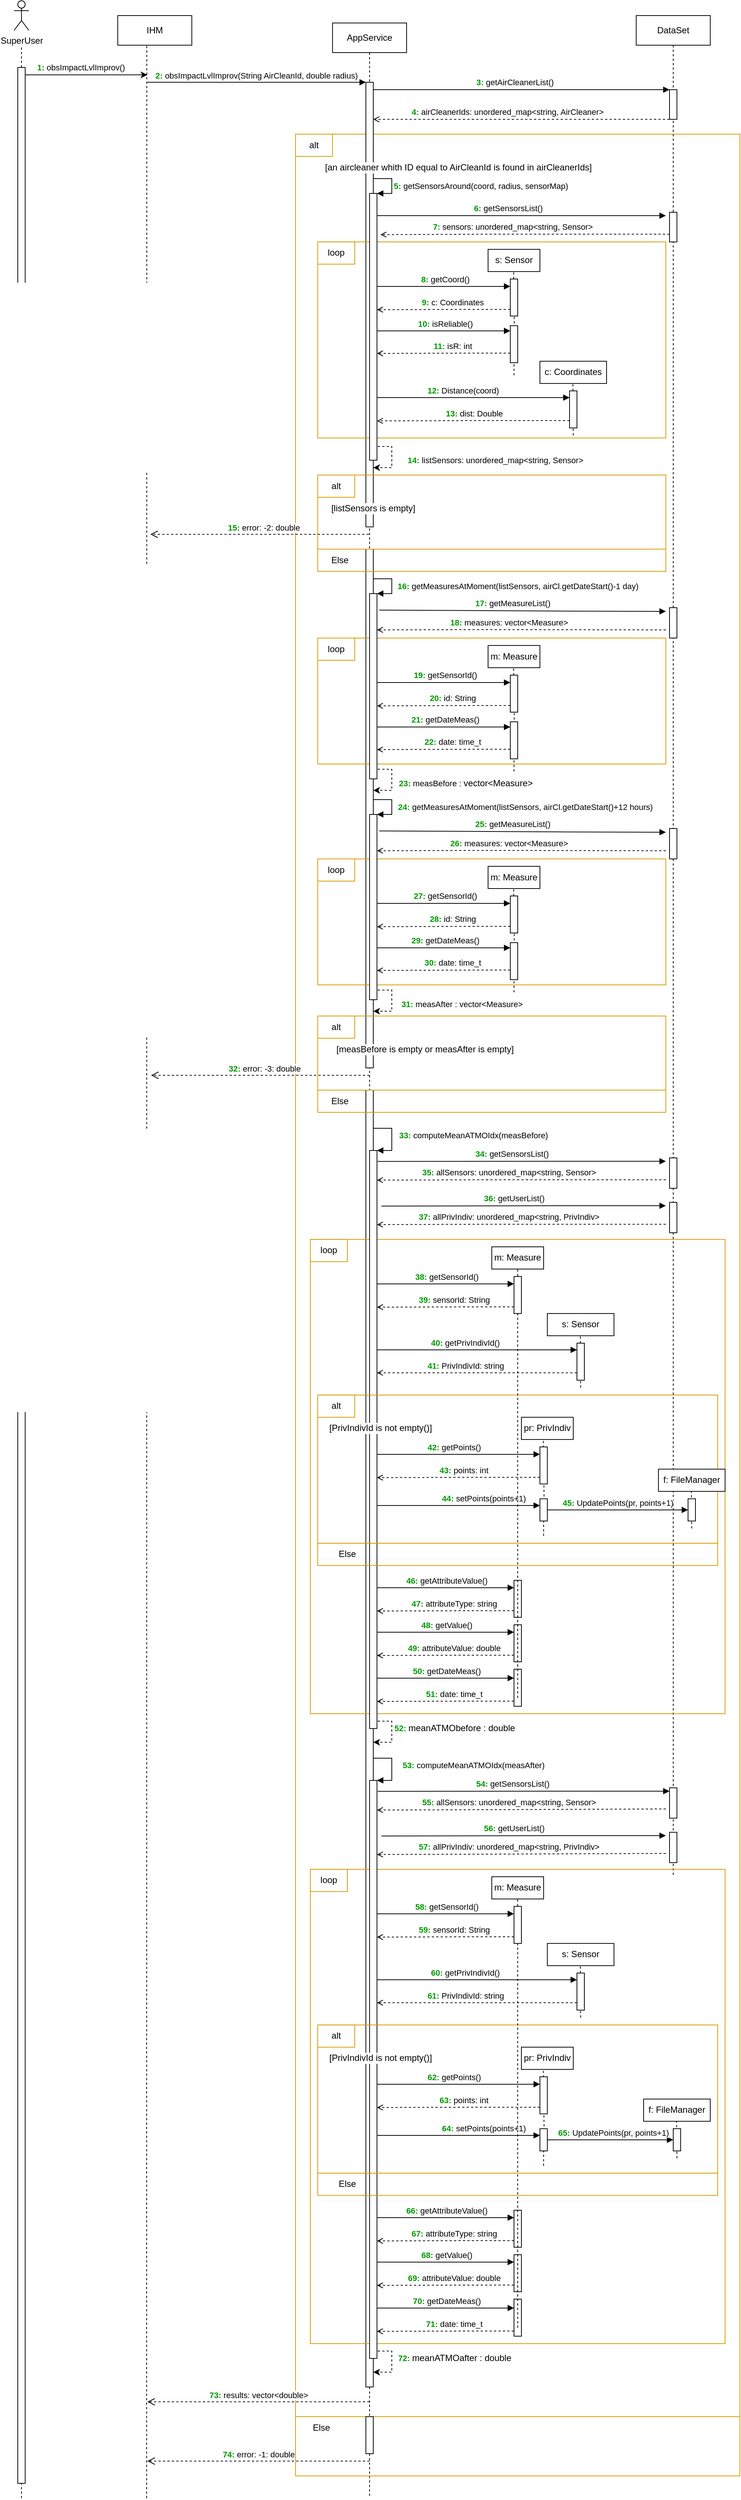 <mxfile version="21.3.7" type="github">
  <diagram name="Page-1" id="I7RDIdogmaN5I8TK1vOo">
    <mxGraphModel dx="1147" dy="605" grid="1" gridSize="10" guides="1" tooltips="1" connect="1" arrows="1" fold="1" page="1" pageScale="1" pageWidth="1169" pageHeight="827" math="0" shadow="0">
      <root>
        <mxCell id="0" />
        <mxCell id="1" parent="0" />
        <mxCell id="6RgdmFb3KORjzDSThxDD-9" value="" style="rounded=0;whiteSpace=wrap;html=1;fillColor=none;strokeColor=#d79b00;" vertex="1" parent="1">
          <mxGeometry x="460" y="200" width="600" height="3080" as="geometry" />
        </mxCell>
        <mxCell id="bnaxQuVBlEbO6aS_ppuL-77" value="DataSet" style="shape=umlLifeline;perimeter=lifelinePerimeter;whiteSpace=wrap;html=1;container=0;dropTarget=0;collapsible=0;recursiveResize=0;outlineConnect=0;portConstraint=eastwest;newEdgeStyle={&quot;edgeStyle&quot;:&quot;elbowEdgeStyle&quot;,&quot;elbow&quot;:&quot;vertical&quot;,&quot;curved&quot;:0,&quot;rounded&quot;:0};" parent="1" vertex="1">
          <mxGeometry x="920" y="40" width="100" height="2510" as="geometry" />
        </mxCell>
        <mxCell id="6RgdmFb3KORjzDSThxDD-109" value="" style="html=1;points=[];perimeter=orthogonalPerimeter;outlineConnect=0;targetShapes=umlLifeline;portConstraint=eastwest;newEdgeStyle={&quot;edgeStyle&quot;:&quot;elbowEdgeStyle&quot;,&quot;elbow&quot;:&quot;vertical&quot;,&quot;curved&quot;:0,&quot;rounded&quot;:0};" vertex="1" parent="bnaxQuVBlEbO6aS_ppuL-77">
          <mxGeometry x="45" y="799" width="10" height="41" as="geometry" />
        </mxCell>
        <mxCell id="6RgdmFb3KORjzDSThxDD-134" value="" style="html=1;points=[];perimeter=orthogonalPerimeter;outlineConnect=0;targetShapes=umlLifeline;portConstraint=eastwest;newEdgeStyle={&quot;edgeStyle&quot;:&quot;elbowEdgeStyle&quot;,&quot;elbow&quot;:&quot;vertical&quot;,&quot;curved&quot;:0,&quot;rounded&quot;:0};" vertex="1" parent="bnaxQuVBlEbO6aS_ppuL-77">
          <mxGeometry x="45" y="1097" width="10" height="41" as="geometry" />
        </mxCell>
        <mxCell id="6RgdmFb3KORjzDSThxDD-152" value="" style="html=1;points=[];perimeter=orthogonalPerimeter;outlineConnect=0;targetShapes=umlLifeline;portConstraint=eastwest;newEdgeStyle={&quot;edgeStyle&quot;:&quot;elbowEdgeStyle&quot;,&quot;elbow&quot;:&quot;vertical&quot;,&quot;curved&quot;:0,&quot;rounded&quot;:0};" vertex="1" parent="bnaxQuVBlEbO6aS_ppuL-77">
          <mxGeometry x="45" y="1541.45" width="10" height="41" as="geometry" />
        </mxCell>
        <mxCell id="6RgdmFb3KORjzDSThxDD-157" value="" style="html=1;points=[];perimeter=orthogonalPerimeter;outlineConnect=0;targetShapes=umlLifeline;portConstraint=eastwest;newEdgeStyle={&quot;edgeStyle&quot;:&quot;elbowEdgeStyle&quot;,&quot;elbow&quot;:&quot;vertical&quot;,&quot;curved&quot;:0,&quot;rounded&quot;:0};" vertex="1" parent="bnaxQuVBlEbO6aS_ppuL-77">
          <mxGeometry x="45" y="1601.45" width="10" height="41" as="geometry" />
        </mxCell>
        <mxCell id="6RgdmFb3KORjzDSThxDD-221" value="" style="html=1;points=[];perimeter=orthogonalPerimeter;outlineConnect=0;targetShapes=umlLifeline;portConstraint=eastwest;newEdgeStyle={&quot;edgeStyle&quot;:&quot;elbowEdgeStyle&quot;,&quot;elbow&quot;:&quot;vertical&quot;,&quot;curved&quot;:0,&quot;rounded&quot;:0};" vertex="1" parent="bnaxQuVBlEbO6aS_ppuL-77">
          <mxGeometry x="45" y="2391.45" width="10" height="41" as="geometry" />
        </mxCell>
        <mxCell id="bnaxQuVBlEbO6aS_ppuL-73" value="AppService" style="shape=umlLifeline;perimeter=lifelinePerimeter;whiteSpace=wrap;html=1;container=0;dropTarget=0;collapsible=0;recursiveResize=0;outlineConnect=0;portConstraint=eastwest;newEdgeStyle={&quot;edgeStyle&quot;:&quot;elbowEdgeStyle&quot;,&quot;elbow&quot;:&quot;vertical&quot;,&quot;curved&quot;:0,&quot;rounded&quot;:0};" parent="1" vertex="1">
          <mxGeometry x="510" y="50" width="100" height="3340" as="geometry" />
        </mxCell>
        <mxCell id="bnaxQuVBlEbO6aS_ppuL-74" value="" style="html=1;points=[];perimeter=orthogonalPerimeter;outlineConnect=0;targetShapes=umlLifeline;portConstraint=eastwest;newEdgeStyle={&quot;edgeStyle&quot;:&quot;elbowEdgeStyle&quot;,&quot;elbow&quot;:&quot;vertical&quot;,&quot;curved&quot;:0,&quot;rounded&quot;:0};" parent="bnaxQuVBlEbO6aS_ppuL-73" vertex="1">
          <mxGeometry x="45" y="80" width="10" height="600" as="geometry" />
        </mxCell>
        <mxCell id="6RgdmFb3KORjzDSThxDD-150" value="" style="html=1;points=[];perimeter=orthogonalPerimeter;outlineConnect=0;targetShapes=umlLifeline;portConstraint=eastwest;newEdgeStyle={&quot;edgeStyle&quot;:&quot;elbowEdgeStyle&quot;,&quot;elbow&quot;:&quot;vertical&quot;,&quot;curved&quot;:0,&quot;rounded&quot;:0};" vertex="1" parent="bnaxQuVBlEbO6aS_ppuL-73">
          <mxGeometry x="45" y="1440" width="10" height="1750" as="geometry" />
        </mxCell>
        <mxCell id="6RgdmFb3KORjzDSThxDD-151" value="" style="rounded=0;whiteSpace=wrap;html=1;fillColor=none;strokeColor=#d79b00;" vertex="1" parent="bnaxQuVBlEbO6aS_ppuL-73">
          <mxGeometry x="-30" y="1641.45" width="560" height="640" as="geometry" />
        </mxCell>
        <mxCell id="6RgdmFb3KORjzDSThxDD-153" value="" style="endArrow=block;html=1;rounded=0;endFill=1;exitX=1.096;exitY=0.019;exitDx=0;exitDy=0;exitPerimeter=0;" edge="1" parent="bnaxQuVBlEbO6aS_ppuL-73" source="6RgdmFb3KORjzDSThxDD-162">
          <mxGeometry width="50" height="50" relative="1" as="geometry">
            <mxPoint x="66" y="1536.45" as="sourcePoint" />
            <mxPoint x="450" y="1536" as="targetPoint" />
            <Array as="points">
              <mxPoint x="300" y="1536" />
            </Array>
          </mxGeometry>
        </mxCell>
        <mxCell id="6RgdmFb3KORjzDSThxDD-154" value="&lt;b style=&quot;border-color: var(--border-color); caret-color: rgb(0, 153, 0); color: rgb(0, 153, 0);&quot;&gt;34:&amp;nbsp;&lt;/b&gt;getSensorsList()" style="edgeLabel;html=1;align=center;verticalAlign=middle;resizable=0;points=[];" vertex="1" connectable="0" parent="6RgdmFb3KORjzDSThxDD-153">
          <mxGeometry x="-0.412" y="2" relative="1" as="geometry">
            <mxPoint x="66" y="-8" as="offset" />
          </mxGeometry>
        </mxCell>
        <mxCell id="6RgdmFb3KORjzDSThxDD-155" value="" style="endArrow=open;html=1;rounded=0;endFill=0;dashed=1;entryX=0.964;entryY=0.236;entryDx=0;entryDy=0;entryPerimeter=0;" edge="1" parent="bnaxQuVBlEbO6aS_ppuL-73">
          <mxGeometry width="50" height="50" relative="1" as="geometry">
            <mxPoint x="450" y="1561" as="sourcePoint" />
            <mxPoint x="60" y="1561.45" as="targetPoint" />
            <Array as="points">
              <mxPoint x="205" y="1561" />
            </Array>
          </mxGeometry>
        </mxCell>
        <mxCell id="6RgdmFb3KORjzDSThxDD-156" value="&lt;b style=&quot;border-color: var(--border-color); caret-color: rgb(0, 153, 0); color: rgb(0, 153, 0);&quot;&gt;35:&amp;nbsp;&lt;/b&gt;allSensors:&amp;nbsp;unordered_map&amp;lt;string, Sensor&amp;gt;" style="edgeLabel;html=1;align=center;verticalAlign=middle;resizable=0;points=[];" vertex="1" connectable="0" parent="6RgdmFb3KORjzDSThxDD-155">
          <mxGeometry x="0.279" y="1" relative="1" as="geometry">
            <mxPoint x="37" y="-11" as="offset" />
          </mxGeometry>
        </mxCell>
        <mxCell id="6RgdmFb3KORjzDSThxDD-158" value="" style="endArrow=block;html=1;rounded=0;endFill=1;exitX=1.6;exitY=0.187;exitDx=0;exitDy=0;exitPerimeter=0;" edge="1" parent="bnaxQuVBlEbO6aS_ppuL-73">
          <mxGeometry width="50" height="50" relative="1" as="geometry">
            <mxPoint x="66" y="1596.45" as="sourcePoint" />
            <mxPoint x="450" y="1596" as="targetPoint" />
            <Array as="points">
              <mxPoint x="300" y="1596" />
            </Array>
          </mxGeometry>
        </mxCell>
        <mxCell id="6RgdmFb3KORjzDSThxDD-159" value="&lt;b style=&quot;border-color: var(--border-color); caret-color: rgb(0, 153, 0); color: rgb(0, 153, 0);&quot;&gt;36:&amp;nbsp;&lt;/b&gt;getUserList()" style="edgeLabel;html=1;align=center;verticalAlign=middle;resizable=0;points=[];" vertex="1" connectable="0" parent="6RgdmFb3KORjzDSThxDD-158">
          <mxGeometry x="-0.412" y="2" relative="1" as="geometry">
            <mxPoint x="66" y="-8" as="offset" />
          </mxGeometry>
        </mxCell>
        <mxCell id="6RgdmFb3KORjzDSThxDD-160" value="" style="endArrow=open;html=1;rounded=0;endFill=0;dashed=1;entryX=0.964;entryY=0.236;entryDx=0;entryDy=0;entryPerimeter=0;" edge="1" parent="bnaxQuVBlEbO6aS_ppuL-73">
          <mxGeometry width="50" height="50" relative="1" as="geometry">
            <mxPoint x="450" y="1621" as="sourcePoint" />
            <mxPoint x="60" y="1621.45" as="targetPoint" />
            <Array as="points">
              <mxPoint x="205" y="1621" />
            </Array>
          </mxGeometry>
        </mxCell>
        <mxCell id="6RgdmFb3KORjzDSThxDD-161" value="&lt;b style=&quot;border-color: var(--border-color); caret-color: rgb(0, 153, 0); color: rgb(0, 153, 0);&quot;&gt;37:&amp;nbsp;&lt;/b&gt;allPrivIndiv:&amp;nbsp;unordered_map&amp;lt;string, PrivIndiv&amp;gt;" style="edgeLabel;html=1;align=center;verticalAlign=middle;resizable=0;points=[];" vertex="1" connectable="0" parent="6RgdmFb3KORjzDSThxDD-160">
          <mxGeometry x="0.279" y="1" relative="1" as="geometry">
            <mxPoint x="37" y="-11" as="offset" />
          </mxGeometry>
        </mxCell>
        <mxCell id="6RgdmFb3KORjzDSThxDD-162" value="" style="rounded=0;whiteSpace=wrap;html=1;" vertex="1" parent="bnaxQuVBlEbO6aS_ppuL-73">
          <mxGeometry x="50" y="1521.45" width="10" height="780" as="geometry" />
        </mxCell>
        <mxCell id="6RgdmFb3KORjzDSThxDD-163" value="" style="endArrow=block;html=1;rounded=0;endFill=1;entryX=1;entryY=0;entryDx=0;entryDy=0;" edge="1" parent="bnaxQuVBlEbO6aS_ppuL-73" target="6RgdmFb3KORjzDSThxDD-162">
          <mxGeometry width="50" height="50" relative="1" as="geometry">
            <mxPoint x="55" y="1491.45" as="sourcePoint" />
            <mxPoint x="61" y="1651.45" as="targetPoint" />
            <Array as="points">
              <mxPoint x="80" y="1491.45" />
              <mxPoint x="80" y="1521.45" />
            </Array>
          </mxGeometry>
        </mxCell>
        <mxCell id="6RgdmFb3KORjzDSThxDD-164" value="&lt;b style=&quot;border-color: var(--border-color); caret-color: rgb(0, 153, 0); color: rgb(0, 153, 0);&quot;&gt;33:&amp;nbsp;&lt;/b&gt;computeMeanATMOIdx(measBefore)" style="edgeLabel;html=1;align=center;verticalAlign=middle;resizable=0;points=[];" vertex="1" connectable="0" parent="6RgdmFb3KORjzDSThxDD-163">
          <mxGeometry x="0.018" y="2" relative="1" as="geometry">
            <mxPoint x="108" y="-4" as="offset" />
          </mxGeometry>
        </mxCell>
        <mxCell id="6RgdmFb3KORjzDSThxDD-165" value="loop" style="rounded=0;whiteSpace=wrap;html=1;fillColor=none;strokeColor=#d79b00;" vertex="1" parent="bnaxQuVBlEbO6aS_ppuL-73">
          <mxGeometry x="-30" y="1641.45" width="50" height="30" as="geometry" />
        </mxCell>
        <mxCell id="6RgdmFb3KORjzDSThxDD-166" value="m: Measure" style="rounded=0;whiteSpace=wrap;html=1;" vertex="1" parent="bnaxQuVBlEbO6aS_ppuL-73">
          <mxGeometry x="215" y="1651.45" width="70" height="30" as="geometry" />
        </mxCell>
        <mxCell id="6RgdmFb3KORjzDSThxDD-167" value="" style="endArrow=block;html=1;rounded=0;endFill=1;" edge="1" parent="bnaxQuVBlEbO6aS_ppuL-73" target="6RgdmFb3KORjzDSThxDD-201">
          <mxGeometry width="50" height="50" relative="1" as="geometry">
            <mxPoint x="60" y="1701.45" as="sourcePoint" />
            <mxPoint x="230" y="1701.45" as="targetPoint" />
            <Array as="points">
              <mxPoint x="100" y="1701.45" />
            </Array>
          </mxGeometry>
        </mxCell>
        <mxCell id="6RgdmFb3KORjzDSThxDD-168" value="&lt;b style=&quot;border-color: var(--border-color); caret-color: rgb(0, 153, 0); color: rgb(0, 153, 0);&quot;&gt;38:&amp;nbsp;&lt;/b&gt;getSensorId()" style="edgeLabel;html=1;align=center;verticalAlign=middle;resizable=0;points=[];" vertex="1" connectable="0" parent="6RgdmFb3KORjzDSThxDD-167">
          <mxGeometry x="-0.412" y="2" relative="1" as="geometry">
            <mxPoint x="39" y="-8" as="offset" />
          </mxGeometry>
        </mxCell>
        <mxCell id="6RgdmFb3KORjzDSThxDD-169" value="" style="endArrow=none;dashed=1;html=1;rounded=0;exitX=0.5;exitY=0.714;exitDx=0;exitDy=0;exitPerimeter=0;entryX=0.5;entryY=1;entryDx=0;entryDy=0;entryPerimeter=0;" edge="1" parent="bnaxQuVBlEbO6aS_ppuL-73" source="6RgdmFb3KORjzDSThxDD-201" target="6RgdmFb3KORjzDSThxDD-166">
          <mxGeometry width="50" height="50" relative="1" as="geometry">
            <mxPoint x="246" y="1775.45" as="sourcePoint" />
            <mxPoint x="244.55" y="1681.45" as="targetPoint" />
          </mxGeometry>
        </mxCell>
        <mxCell id="6RgdmFb3KORjzDSThxDD-170" value="" style="endArrow=open;html=1;rounded=0;endFill=0;dashed=1;entryX=1.055;entryY=0.269;entryDx=0;entryDy=0;entryPerimeter=0;" edge="1" parent="bnaxQuVBlEbO6aS_ppuL-73" source="6RgdmFb3KORjzDSThxDD-201">
          <mxGeometry width="50" height="50" relative="1" as="geometry">
            <mxPoint x="240" y="1721.45" as="sourcePoint" />
            <mxPoint x="60" y="1732.9" as="targetPoint" />
            <Array as="points">
              <mxPoint x="200" y="1732.45" />
            </Array>
          </mxGeometry>
        </mxCell>
        <mxCell id="6RgdmFb3KORjzDSThxDD-171" value="&lt;b style=&quot;border-color: var(--border-color); caret-color: rgb(0, 153, 0); color: rgb(0, 153, 0);&quot;&gt;39:&amp;nbsp;&lt;/b&gt;sensorId:&amp;nbsp;String" style="edgeLabel;html=1;align=center;verticalAlign=middle;resizable=0;points=[];" vertex="1" connectable="0" parent="6RgdmFb3KORjzDSThxDD-170">
          <mxGeometry x="0.279" y="1" relative="1" as="geometry">
            <mxPoint x="37" y="-11" as="offset" />
          </mxGeometry>
        </mxCell>
        <mxCell id="6RgdmFb3KORjzDSThxDD-172" value="s: Sensor" style="rounded=0;whiteSpace=wrap;html=1;" vertex="1" parent="bnaxQuVBlEbO6aS_ppuL-73">
          <mxGeometry x="290" y="1741.45" width="90" height="30" as="geometry" />
        </mxCell>
        <mxCell id="6RgdmFb3KORjzDSThxDD-173" value="" style="endArrow=none;dashed=1;html=1;rounded=0;" edge="1" parent="bnaxQuVBlEbO6aS_ppuL-73">
          <mxGeometry width="50" height="50" relative="1" as="geometry">
            <mxPoint x="335" y="1841.45" as="sourcePoint" />
            <mxPoint x="334.55" y="1771.45" as="targetPoint" />
          </mxGeometry>
        </mxCell>
        <mxCell id="6RgdmFb3KORjzDSThxDD-174" value="" style="html=1;points=[];perimeter=orthogonalPerimeter;outlineConnect=0;targetShapes=umlLifeline;portConstraint=eastwest;newEdgeStyle={&quot;edgeStyle&quot;:&quot;elbowEdgeStyle&quot;,&quot;elbow&quot;:&quot;vertical&quot;,&quot;curved&quot;:0,&quot;rounded&quot;:0};" vertex="1" parent="bnaxQuVBlEbO6aS_ppuL-73">
          <mxGeometry x="330" y="1781.45" width="10" height="50" as="geometry" />
        </mxCell>
        <mxCell id="6RgdmFb3KORjzDSThxDD-175" value="" style="endArrow=block;html=1;rounded=0;endFill=1;" edge="1" parent="bnaxQuVBlEbO6aS_ppuL-73" target="6RgdmFb3KORjzDSThxDD-174">
          <mxGeometry width="50" height="50" relative="1" as="geometry">
            <mxPoint x="60" y="1790.45" as="sourcePoint" />
            <mxPoint x="250" y="1790.5" as="targetPoint" />
            <Array as="points">
              <mxPoint x="110" y="1790.5" />
            </Array>
          </mxGeometry>
        </mxCell>
        <mxCell id="6RgdmFb3KORjzDSThxDD-176" value="&lt;b style=&quot;border-color: var(--border-color); caret-color: rgb(0, 153, 0); color: rgb(0, 153, 0);&quot;&gt;40:&amp;nbsp;&lt;/b&gt;getPrivIndivId()" style="edgeLabel;html=1;align=center;verticalAlign=middle;resizable=0;points=[];" vertex="1" connectable="0" parent="6RgdmFb3KORjzDSThxDD-175">
          <mxGeometry x="-0.412" y="2" relative="1" as="geometry">
            <mxPoint x="39" y="-8" as="offset" />
          </mxGeometry>
        </mxCell>
        <mxCell id="6RgdmFb3KORjzDSThxDD-177" value="" style="endArrow=open;html=1;rounded=0;endFill=0;dashed=1;" edge="1" parent="bnaxQuVBlEbO6aS_ppuL-73" source="6RgdmFb3KORjzDSThxDD-174">
          <mxGeometry width="50" height="50" relative="1" as="geometry">
            <mxPoint x="250" y="1821.5" as="sourcePoint" />
            <mxPoint x="60" y="1821.45" as="targetPoint" />
            <Array as="points">
              <mxPoint x="210" y="1821.5" />
            </Array>
          </mxGeometry>
        </mxCell>
        <mxCell id="6RgdmFb3KORjzDSThxDD-178" value="&lt;b style=&quot;border-color: var(--border-color); caret-color: rgb(0, 153, 0); color: rgb(0, 153, 0);&quot;&gt;41:&amp;nbsp;&lt;/b&gt;PrivIndivId: string&amp;nbsp;" style="edgeLabel;html=1;align=center;verticalAlign=middle;resizable=0;points=[];" vertex="1" connectable="0" parent="6RgdmFb3KORjzDSThxDD-177">
          <mxGeometry x="0.279" y="1" relative="1" as="geometry">
            <mxPoint x="23" y="-11" as="offset" />
          </mxGeometry>
        </mxCell>
        <mxCell id="6RgdmFb3KORjzDSThxDD-179" value="" style="rounded=0;whiteSpace=wrap;html=1;fillColor=none;strokeColor=#d79b00;" vertex="1" parent="bnaxQuVBlEbO6aS_ppuL-73">
          <mxGeometry x="-20" y="1851.45" width="540" height="200" as="geometry" />
        </mxCell>
        <mxCell id="6RgdmFb3KORjzDSThxDD-180" value="alt" style="rounded=0;whiteSpace=wrap;html=1;fillColor=none;strokeColor=#d79b00;" vertex="1" parent="bnaxQuVBlEbO6aS_ppuL-73">
          <mxGeometry x="-20" y="1851.45" width="50" height="30" as="geometry" />
        </mxCell>
        <mxCell id="6RgdmFb3KORjzDSThxDD-181" value="[PrivIndivId is not empty()]" style="text;html=1;strokeColor=none;fillColor=none;align=center;verticalAlign=middle;whiteSpace=wrap;rounded=0;labelBackgroundColor=default;" vertex="1" parent="bnaxQuVBlEbO6aS_ppuL-73">
          <mxGeometry x="-10" y="1881.45" width="150" height="30" as="geometry" />
        </mxCell>
        <mxCell id="6RgdmFb3KORjzDSThxDD-182" value="pr: PrivIndiv" style="rounded=0;whiteSpace=wrap;html=1;" vertex="1" parent="bnaxQuVBlEbO6aS_ppuL-73">
          <mxGeometry x="255" y="1881.45" width="70" height="30" as="geometry" />
        </mxCell>
        <mxCell id="6RgdmFb3KORjzDSThxDD-183" value="" style="endArrow=block;html=1;rounded=0;endFill=1;" edge="1" parent="bnaxQuVBlEbO6aS_ppuL-73" target="6RgdmFb3KORjzDSThxDD-186">
          <mxGeometry width="50" height="50" relative="1" as="geometry">
            <mxPoint x="60" y="1931.45" as="sourcePoint" />
            <mxPoint x="230" y="1931.45" as="targetPoint" />
            <Array as="points">
              <mxPoint x="100" y="1931.45" />
            </Array>
          </mxGeometry>
        </mxCell>
        <mxCell id="6RgdmFb3KORjzDSThxDD-184" value="&lt;b style=&quot;border-color: var(--border-color); caret-color: rgb(0, 153, 0); color: rgb(0, 153, 0);&quot;&gt;42:&amp;nbsp;&lt;/b&gt;getPoints()" style="edgeLabel;html=1;align=center;verticalAlign=middle;resizable=0;points=[];" vertex="1" connectable="0" parent="6RgdmFb3KORjzDSThxDD-183">
          <mxGeometry x="-0.412" y="2" relative="1" as="geometry">
            <mxPoint x="39" y="-8" as="offset" />
          </mxGeometry>
        </mxCell>
        <mxCell id="6RgdmFb3KORjzDSThxDD-185" value="" style="endArrow=none;dashed=1;html=1;rounded=0;exitX=0.601;exitY=0.897;exitDx=0;exitDy=0;exitPerimeter=0;" edge="1" parent="bnaxQuVBlEbO6aS_ppuL-73" source="6RgdmFb3KORjzDSThxDD-190">
          <mxGeometry width="50" height="50" relative="1" as="geometry">
            <mxPoint x="285" y="2051.45" as="sourcePoint" />
            <mxPoint x="284.55" y="1911.45" as="targetPoint" />
          </mxGeometry>
        </mxCell>
        <mxCell id="6RgdmFb3KORjzDSThxDD-186" value="" style="html=1;points=[];perimeter=orthogonalPerimeter;outlineConnect=0;targetShapes=umlLifeline;portConstraint=eastwest;newEdgeStyle={&quot;edgeStyle&quot;:&quot;elbowEdgeStyle&quot;,&quot;elbow&quot;:&quot;vertical&quot;,&quot;curved&quot;:0,&quot;rounded&quot;:0};" vertex="1" parent="bnaxQuVBlEbO6aS_ppuL-73">
          <mxGeometry x="280" y="1921.45" width="10" height="50" as="geometry" />
        </mxCell>
        <mxCell id="6RgdmFb3KORjzDSThxDD-187" value="" style="endArrow=open;html=1;rounded=0;endFill=0;dashed=1;entryX=1.055;entryY=0.269;entryDx=0;entryDy=0;entryPerimeter=0;" edge="1" parent="bnaxQuVBlEbO6aS_ppuL-73" source="6RgdmFb3KORjzDSThxDD-186">
          <mxGeometry width="50" height="50" relative="1" as="geometry">
            <mxPoint x="240" y="1951.45" as="sourcePoint" />
            <mxPoint x="60" y="1962.9" as="targetPoint" />
            <Array as="points">
              <mxPoint x="200" y="1962.45" />
            </Array>
          </mxGeometry>
        </mxCell>
        <mxCell id="6RgdmFb3KORjzDSThxDD-188" value="&lt;b style=&quot;border-color: var(--border-color); caret-color: rgb(0, 153, 0); color: rgb(0, 153, 0);&quot;&gt;43:&amp;nbsp;&lt;/b&gt;points:&amp;nbsp;int" style="edgeLabel;html=1;align=center;verticalAlign=middle;resizable=0;points=[];" vertex="1" connectable="0" parent="6RgdmFb3KORjzDSThxDD-187">
          <mxGeometry x="0.279" y="1" relative="1" as="geometry">
            <mxPoint x="37" y="-11" as="offset" />
          </mxGeometry>
        </mxCell>
        <mxCell id="6RgdmFb3KORjzDSThxDD-189" value="" style="endArrow=none;dashed=1;html=1;rounded=0;" edge="1" parent="bnaxQuVBlEbO6aS_ppuL-73" target="6RgdmFb3KORjzDSThxDD-190">
          <mxGeometry width="50" height="50" relative="1" as="geometry">
            <mxPoint x="285" y="2041.45" as="sourcePoint" />
            <mxPoint x="284.55" y="1911.45" as="targetPoint" />
          </mxGeometry>
        </mxCell>
        <mxCell id="6RgdmFb3KORjzDSThxDD-190" value="" style="html=1;points=[];perimeter=orthogonalPerimeter;outlineConnect=0;targetShapes=umlLifeline;portConstraint=eastwest;newEdgeStyle={&quot;edgeStyle&quot;:&quot;elbowEdgeStyle&quot;,&quot;elbow&quot;:&quot;vertical&quot;,&quot;curved&quot;:0,&quot;rounded&quot;:0};" vertex="1" parent="bnaxQuVBlEbO6aS_ppuL-73">
          <mxGeometry x="280" y="1991.45" width="10" height="30" as="geometry" />
        </mxCell>
        <mxCell id="6RgdmFb3KORjzDSThxDD-191" value="" style="endArrow=block;html=1;rounded=0;endFill=1;" edge="1" parent="bnaxQuVBlEbO6aS_ppuL-73" target="6RgdmFb3KORjzDSThxDD-190">
          <mxGeometry width="50" height="50" relative="1" as="geometry">
            <mxPoint x="60" y="2000.5" as="sourcePoint" />
            <mxPoint x="240" y="2000.5" as="targetPoint" />
            <Array as="points">
              <mxPoint x="100" y="2000.5" />
            </Array>
          </mxGeometry>
        </mxCell>
        <mxCell id="6RgdmFb3KORjzDSThxDD-192" value="&lt;b style=&quot;border-color: var(--border-color); caret-color: rgb(0, 153, 0); color: rgb(0, 153, 0);&quot;&gt;44:&amp;nbsp;&lt;/b&gt;&lt;span style=&quot;border-color: var(--border-color); caret-color: rgb(0, 153, 0);&quot;&gt;setPoints&lt;/span&gt;(points+1)" style="edgeLabel;html=1;align=center;verticalAlign=middle;resizable=0;points=[];" vertex="1" connectable="0" parent="6RgdmFb3KORjzDSThxDD-191">
          <mxGeometry x="-0.412" y="2" relative="1" as="geometry">
            <mxPoint x="79" y="-8" as="offset" />
          </mxGeometry>
        </mxCell>
        <mxCell id="6RgdmFb3KORjzDSThxDD-198" value="" style="rounded=0;whiteSpace=wrap;html=1;fillColor=none;strokeColor=#d79b00;" vertex="1" parent="bnaxQuVBlEbO6aS_ppuL-73">
          <mxGeometry x="-20" y="2051.45" width="540" height="30" as="geometry" />
        </mxCell>
        <mxCell id="6RgdmFb3KORjzDSThxDD-199" value="Else" style="text;html=1;strokeColor=none;fillColor=none;align=center;verticalAlign=middle;whiteSpace=wrap;rounded=0;labelBackgroundColor=default;" vertex="1" parent="bnaxQuVBlEbO6aS_ppuL-73">
          <mxGeometry x="-10" y="2051.45" width="60" height="30" as="geometry" />
        </mxCell>
        <mxCell id="6RgdmFb3KORjzDSThxDD-201" value="" style="html=1;points=[];perimeter=orthogonalPerimeter;outlineConnect=0;targetShapes=umlLifeline;portConstraint=eastwest;newEdgeStyle={&quot;edgeStyle&quot;:&quot;elbowEdgeStyle&quot;,&quot;elbow&quot;:&quot;vertical&quot;,&quot;curved&quot;:0,&quot;rounded&quot;:0};" vertex="1" parent="bnaxQuVBlEbO6aS_ppuL-73">
          <mxGeometry x="245" y="1691.45" width="10" height="50" as="geometry" />
        </mxCell>
        <mxCell id="6RgdmFb3KORjzDSThxDD-202" value="" style="endArrow=block;html=1;rounded=0;endFill=1;" edge="1" parent="bnaxQuVBlEbO6aS_ppuL-73" target="6RgdmFb3KORjzDSThxDD-206">
          <mxGeometry width="50" height="50" relative="1" as="geometry">
            <mxPoint x="60" y="2111.45" as="sourcePoint" />
            <mxPoint x="230" y="2111.45" as="targetPoint" />
            <Array as="points">
              <mxPoint x="100" y="2111.45" />
            </Array>
          </mxGeometry>
        </mxCell>
        <mxCell id="6RgdmFb3KORjzDSThxDD-203" value="&lt;b style=&quot;border-color: var(--border-color); caret-color: rgb(0, 153, 0); color: rgb(0, 153, 0);&quot;&gt;46:&amp;nbsp;&lt;/b&gt;getAttributeValue()" style="edgeLabel;html=1;align=center;verticalAlign=middle;resizable=0;points=[];" vertex="1" connectable="0" parent="6RgdmFb3KORjzDSThxDD-202">
          <mxGeometry x="-0.412" y="2" relative="1" as="geometry">
            <mxPoint x="39" y="-8" as="offset" />
          </mxGeometry>
        </mxCell>
        <mxCell id="6RgdmFb3KORjzDSThxDD-204" value="" style="endArrow=open;html=1;rounded=0;endFill=0;dashed=1;entryX=1.055;entryY=0.269;entryDx=0;entryDy=0;entryPerimeter=0;" edge="1" parent="bnaxQuVBlEbO6aS_ppuL-73" source="6RgdmFb3KORjzDSThxDD-206">
          <mxGeometry width="50" height="50" relative="1" as="geometry">
            <mxPoint x="240" y="2131.45" as="sourcePoint" />
            <mxPoint x="60" y="2142.9" as="targetPoint" />
            <Array as="points">
              <mxPoint x="200" y="2142.45" />
            </Array>
          </mxGeometry>
        </mxCell>
        <mxCell id="6RgdmFb3KORjzDSThxDD-205" value="&lt;b style=&quot;border-color: var(--border-color); caret-color: rgb(0, 153, 0); color: rgb(0, 153, 0);&quot;&gt;47:&amp;nbsp;&lt;/b&gt;attributeType:&amp;nbsp;string" style="edgeLabel;html=1;align=center;verticalAlign=middle;resizable=0;points=[];" vertex="1" connectable="0" parent="6RgdmFb3KORjzDSThxDD-204">
          <mxGeometry x="0.279" y="1" relative="1" as="geometry">
            <mxPoint x="37" y="-11" as="offset" />
          </mxGeometry>
        </mxCell>
        <mxCell id="6RgdmFb3KORjzDSThxDD-206" value="" style="html=1;points=[];perimeter=orthogonalPerimeter;outlineConnect=0;targetShapes=umlLifeline;portConstraint=eastwest;newEdgeStyle={&quot;edgeStyle&quot;:&quot;elbowEdgeStyle&quot;,&quot;elbow&quot;:&quot;vertical&quot;,&quot;curved&quot;:0,&quot;rounded&quot;:0};" vertex="1" parent="bnaxQuVBlEbO6aS_ppuL-73">
          <mxGeometry x="245" y="2101.45" width="10" height="50" as="geometry" />
        </mxCell>
        <mxCell id="6RgdmFb3KORjzDSThxDD-207" value="" style="endArrow=block;html=1;rounded=0;endFill=1;" edge="1" parent="bnaxQuVBlEbO6aS_ppuL-73" target="6RgdmFb3KORjzDSThxDD-211">
          <mxGeometry width="50" height="50" relative="1" as="geometry">
            <mxPoint x="60" y="2171.45" as="sourcePoint" />
            <mxPoint x="230" y="2171.45" as="targetPoint" />
            <Array as="points">
              <mxPoint x="100" y="2171.45" />
            </Array>
          </mxGeometry>
        </mxCell>
        <mxCell id="6RgdmFb3KORjzDSThxDD-208" value="&lt;b style=&quot;border-color: var(--border-color); caret-color: rgb(0, 153, 0); color: rgb(0, 153, 0);&quot;&gt;48:&amp;nbsp;&lt;/b&gt;getValue()" style="edgeLabel;html=1;align=center;verticalAlign=middle;resizable=0;points=[];" vertex="1" connectable="0" parent="6RgdmFb3KORjzDSThxDD-207">
          <mxGeometry x="-0.412" y="2" relative="1" as="geometry">
            <mxPoint x="39" y="-8" as="offset" />
          </mxGeometry>
        </mxCell>
        <mxCell id="6RgdmFb3KORjzDSThxDD-209" value="" style="endArrow=open;html=1;rounded=0;endFill=0;dashed=1;entryX=1.055;entryY=0.269;entryDx=0;entryDy=0;entryPerimeter=0;" edge="1" parent="bnaxQuVBlEbO6aS_ppuL-73" source="6RgdmFb3KORjzDSThxDD-211">
          <mxGeometry width="50" height="50" relative="1" as="geometry">
            <mxPoint x="240" y="2191.45" as="sourcePoint" />
            <mxPoint x="60" y="2202.9" as="targetPoint" />
            <Array as="points">
              <mxPoint x="200" y="2202.45" />
            </Array>
          </mxGeometry>
        </mxCell>
        <mxCell id="6RgdmFb3KORjzDSThxDD-210" value="&lt;b style=&quot;border-color: var(--border-color); caret-color: rgb(0, 153, 0); color: rgb(0, 153, 0);&quot;&gt;49:&amp;nbsp;&lt;/b&gt;attributeValue:&amp;nbsp;double" style="edgeLabel;html=1;align=center;verticalAlign=middle;resizable=0;points=[];" vertex="1" connectable="0" parent="6RgdmFb3KORjzDSThxDD-209">
          <mxGeometry x="0.279" y="1" relative="1" as="geometry">
            <mxPoint x="37" y="-11" as="offset" />
          </mxGeometry>
        </mxCell>
        <mxCell id="6RgdmFb3KORjzDSThxDD-211" value="" style="html=1;points=[];perimeter=orthogonalPerimeter;outlineConnect=0;targetShapes=umlLifeline;portConstraint=eastwest;newEdgeStyle={&quot;edgeStyle&quot;:&quot;elbowEdgeStyle&quot;,&quot;elbow&quot;:&quot;vertical&quot;,&quot;curved&quot;:0,&quot;rounded&quot;:0};" vertex="1" parent="bnaxQuVBlEbO6aS_ppuL-73">
          <mxGeometry x="245" y="2161.45" width="10" height="50" as="geometry" />
        </mxCell>
        <mxCell id="6RgdmFb3KORjzDSThxDD-212" value="" style="endArrow=none;dashed=1;html=1;rounded=0;exitX=0.5;exitY=0.774;exitDx=0;exitDy=0;exitPerimeter=0;entryX=0.5;entryY=1;entryDx=0;entryDy=0;entryPerimeter=0;" edge="1" parent="bnaxQuVBlEbO6aS_ppuL-73" source="6RgdmFb3KORjzDSThxDD-151" target="6RgdmFb3KORjzDSThxDD-213">
          <mxGeometry width="50" height="50" relative="1" as="geometry">
            <mxPoint x="250" y="2291.45" as="sourcePoint" />
            <mxPoint x="250" y="1741.45" as="targetPoint" />
          </mxGeometry>
        </mxCell>
        <mxCell id="6RgdmFb3KORjzDSThxDD-213" value="" style="html=1;points=[];perimeter=orthogonalPerimeter;outlineConnect=0;targetShapes=umlLifeline;portConstraint=eastwest;newEdgeStyle={&quot;edgeStyle&quot;:&quot;elbowEdgeStyle&quot;,&quot;elbow&quot;:&quot;vertical&quot;,&quot;curved&quot;:0,&quot;rounded&quot;:0};" vertex="1" parent="bnaxQuVBlEbO6aS_ppuL-73">
          <mxGeometry x="245" y="2221.45" width="10" height="50" as="geometry" />
        </mxCell>
        <mxCell id="6RgdmFb3KORjzDSThxDD-200" value="" style="endArrow=none;dashed=1;html=1;rounded=0;exitX=0.5;exitY=0.774;exitDx=0;exitDy=0;exitPerimeter=0;entryX=0.5;entryY=1;entryDx=0;entryDy=0;entryPerimeter=0;" edge="1" parent="bnaxQuVBlEbO6aS_ppuL-73" source="6RgdmFb3KORjzDSThxDD-213" target="6RgdmFb3KORjzDSThxDD-201">
          <mxGeometry width="50" height="50" relative="1" as="geometry">
            <mxPoint x="250" y="2241.45" as="sourcePoint" />
            <mxPoint x="250" y="1681.45" as="targetPoint" />
          </mxGeometry>
        </mxCell>
        <mxCell id="6RgdmFb3KORjzDSThxDD-214" value="" style="endArrow=block;html=1;rounded=0;endFill=1;" edge="1" parent="bnaxQuVBlEbO6aS_ppuL-73">
          <mxGeometry width="50" height="50" relative="1" as="geometry">
            <mxPoint x="60" y="2233.45" as="sourcePoint" />
            <mxPoint x="245" y="2233.45" as="targetPoint" />
            <Array as="points">
              <mxPoint x="100" y="2233.45" />
            </Array>
          </mxGeometry>
        </mxCell>
        <mxCell id="6RgdmFb3KORjzDSThxDD-215" value="&lt;b style=&quot;border-color: var(--border-color); caret-color: rgb(0, 153, 0); color: rgb(0, 153, 0);&quot;&gt;50:&amp;nbsp;&lt;/b&gt;getDateMeas()" style="edgeLabel;html=1;align=center;verticalAlign=middle;resizable=0;points=[];" vertex="1" connectable="0" parent="6RgdmFb3KORjzDSThxDD-214">
          <mxGeometry x="-0.412" y="2" relative="1" as="geometry">
            <mxPoint x="39" y="-8" as="offset" />
          </mxGeometry>
        </mxCell>
        <mxCell id="6RgdmFb3KORjzDSThxDD-216" value="" style="endArrow=open;html=1;rounded=0;endFill=0;dashed=1;entryX=1.055;entryY=0.269;entryDx=0;entryDy=0;entryPerimeter=0;" edge="1" parent="bnaxQuVBlEbO6aS_ppuL-73">
          <mxGeometry width="50" height="50" relative="1" as="geometry">
            <mxPoint x="245" y="2264.45" as="sourcePoint" />
            <mxPoint x="60" y="2264.9" as="targetPoint" />
            <Array as="points">
              <mxPoint x="200" y="2264.45" />
            </Array>
          </mxGeometry>
        </mxCell>
        <mxCell id="6RgdmFb3KORjzDSThxDD-217" value="&lt;b style=&quot;border-color: var(--border-color); caret-color: rgb(0, 153, 0); color: rgb(0, 153, 0);&quot;&gt;51: &lt;/b&gt;&lt;span style=&quot;border-color: var(--border-color); caret-color: rgb(0, 153, 0);&quot;&gt;date&lt;/span&gt;:&amp;nbsp;time_t" style="edgeLabel;html=1;align=center;verticalAlign=middle;resizable=0;points=[];" vertex="1" connectable="0" parent="6RgdmFb3KORjzDSThxDD-216">
          <mxGeometry x="0.279" y="1" relative="1" as="geometry">
            <mxPoint x="37" y="-11" as="offset" />
          </mxGeometry>
        </mxCell>
        <mxCell id="6RgdmFb3KORjzDSThxDD-218" value="" style="endArrow=classic;dashed=1;html=1;rounded=0;exitX=1.112;exitY=0.989;exitDx=0;exitDy=0;exitPerimeter=0;startArrow=none;startFill=0;endFill=1;" edge="1" parent="bnaxQuVBlEbO6aS_ppuL-73">
          <mxGeometry width="50" height="50" relative="1" as="geometry">
            <mxPoint x="61.12" y="2291.49" as="sourcePoint" />
            <mxPoint x="55" y="2320" as="targetPoint" />
            <Array as="points">
              <mxPoint x="80" y="2291.45" />
              <mxPoint x="80" y="2320" />
            </Array>
          </mxGeometry>
        </mxCell>
        <mxCell id="6RgdmFb3KORjzDSThxDD-219" value="&lt;font style=&quot;&quot;&gt;&lt;b style=&quot;font-size: 11px; border-color: var(--border-color); caret-color: rgb(0, 153, 0); color: rgb(0, 153, 0);&quot;&gt;52:&lt;/b&gt;&lt;span style=&quot;border-color: var(--border-color);&quot;&gt;&lt;span style=&quot;caret-color: rgb(0, 153, 0); font-size: 11px;&quot;&gt;&amp;nbsp;&lt;/span&gt;&lt;font style=&quot;background-color: initial;&quot;&gt;&lt;span style=&quot;border-color: var(--border-color);&quot;&gt;meanATMObefore&amp;nbsp;: &lt;span style=&quot;caret-color: rgb(0, 153, 0);&quot;&gt;double&lt;/span&gt;&lt;/span&gt;&lt;/font&gt;&lt;br&gt;&lt;/span&gt;&lt;/font&gt;" style="text;html=1;strokeColor=none;fillColor=none;align=center;verticalAlign=middle;whiteSpace=wrap;rounded=0;" vertex="1" parent="bnaxQuVBlEbO6aS_ppuL-73">
          <mxGeometry x="80" y="2291.45" width="170" height="20" as="geometry" />
        </mxCell>
        <mxCell id="bnaxQuVBlEbO6aS_ppuL-75" value="&lt;font color=&quot;#009900&quot; style=&quot;border-color: var(--border-color); caret-color: rgb(0, 153, 0);&quot;&gt;&lt;b&gt;2:&lt;/b&gt;&lt;/font&gt;&lt;font style=&quot;border-color: var(--border-color);&quot; color=&quot;#99ff99&quot;&gt;&amp;nbsp;&lt;/font&gt;obsImpactLvlImprov(String AirCleanId, double radius)" style="html=1;verticalAlign=bottom;endArrow=block;edgeStyle=elbowEdgeStyle;elbow=vertical;curved=0;rounded=0;" parent="1" target="bnaxQuVBlEbO6aS_ppuL-74" edge="1">
          <mxGeometry x="-0.004" relative="1" as="geometry">
            <mxPoint x="260" y="130" as="sourcePoint" />
            <Array as="points">
              <mxPoint x="280" y="130" />
            </Array>
            <mxPoint as="offset" />
          </mxGeometry>
        </mxCell>
        <mxCell id="bnaxQuVBlEbO6aS_ppuL-76" value="&lt;b style=&quot;border-color: var(--border-color); background-color: rgb(251, 251, 251); caret-color: rgb(0, 153, 0); color: rgb(0, 153, 0);&quot;&gt;74:&amp;nbsp;&lt;/b&gt;error: -1: double" style="html=1;verticalAlign=bottom;endArrow=open;dashed=1;endSize=8;edgeStyle=elbowEdgeStyle;elbow=vertical;curved=0;rounded=0;" parent="1" edge="1">
          <mxGeometry relative="1" as="geometry">
            <mxPoint x="260" y="3340" as="targetPoint" />
            <Array as="points">
              <mxPoint x="520" y="3340" />
              <mxPoint x="620" y="3350" />
              <mxPoint x="540" y="2640" />
              <mxPoint x="520" y="2210" />
              <mxPoint x="430" y="2210" />
              <mxPoint x="660" y="1680" />
              <mxPoint x="650" y="1410" />
              <mxPoint x="720" y="1340" />
              <mxPoint x="630" y="1300" />
              <mxPoint x="670" y="1280" />
              <mxPoint x="530" y="1240" />
            </Array>
            <mxPoint as="offset" />
            <mxPoint x="560" y="3340" as="sourcePoint" />
          </mxGeometry>
        </mxCell>
        <mxCell id="bnaxQuVBlEbO6aS_ppuL-79" value="" style="endArrow=none;dashed=1;html=1;rounded=0;entryX=0.392;entryY=0.988;entryDx=0;entryDy=0;entryPerimeter=0;" parent="1" target="dd82vBp2u2Hz8set7wCo-5" edge="1">
          <mxGeometry width="50" height="50" relative="1" as="geometry">
            <mxPoint x="259" y="3390" as="sourcePoint" />
            <mxPoint x="259.6" y="109" as="targetPoint" />
          </mxGeometry>
        </mxCell>
        <mxCell id="dd82vBp2u2Hz8set7wCo-1" value="SuperUser" style="shape=umlActor;verticalLabelPosition=bottom;verticalAlign=top;html=1;outlineConnect=0;" parent="1" vertex="1">
          <mxGeometry x="80" y="20" width="20" height="40" as="geometry" />
        </mxCell>
        <mxCell id="dd82vBp2u2Hz8set7wCo-2" value="" style="endArrow=none;dashed=1;html=1;rounded=0;" parent="1" source="dd82vBp2u2Hz8set7wCo-4" edge="1">
          <mxGeometry width="50" height="50" relative="1" as="geometry">
            <mxPoint x="90" y="370" as="sourcePoint" />
            <mxPoint x="90" y="80" as="targetPoint" />
          </mxGeometry>
        </mxCell>
        <mxCell id="dd82vBp2u2Hz8set7wCo-3" value="" style="endArrow=none;dashed=1;html=1;rounded=0;" parent="1" target="dd82vBp2u2Hz8set7wCo-4" edge="1">
          <mxGeometry width="50" height="50" relative="1" as="geometry">
            <mxPoint x="90" y="3390" as="sourcePoint" />
            <mxPoint x="89.6" y="117" as="targetPoint" />
          </mxGeometry>
        </mxCell>
        <mxCell id="dd82vBp2u2Hz8set7wCo-4" value="" style="rounded=0;whiteSpace=wrap;html=1;" parent="1" vertex="1">
          <mxGeometry x="85" y="110" width="10" height="3260" as="geometry" />
        </mxCell>
        <mxCell id="dd82vBp2u2Hz8set7wCo-5" value="IHM" style="rounded=0;whiteSpace=wrap;html=1;" parent="1" vertex="1">
          <mxGeometry x="220" y="40" width="100" height="40" as="geometry" />
        </mxCell>
        <mxCell id="dd82vBp2u2Hz8set7wCo-7" value="" style="endArrow=classic;html=1;rounded=0;" parent="1" edge="1">
          <mxGeometry width="50" height="50" relative="1" as="geometry">
            <mxPoint x="95" y="120" as="sourcePoint" />
            <mxPoint x="260" y="120" as="targetPoint" />
          </mxGeometry>
        </mxCell>
        <mxCell id="dd82vBp2u2Hz8set7wCo-9" value="&lt;b style=&quot;border-color: var(--border-color); caret-color: rgb(0, 153, 0); color: rgb(0, 153, 0);&quot;&gt;1:&amp;nbsp;&lt;/b&gt;obsImpactLvlImprov()" style="edgeLabel;html=1;align=center;verticalAlign=middle;resizable=0;points=[];" parent="dd82vBp2u2Hz8set7wCo-7" vertex="1" connectable="0">
          <mxGeometry x="-0.151" y="2" relative="1" as="geometry">
            <mxPoint x="5" y="-8" as="offset" />
          </mxGeometry>
        </mxCell>
        <mxCell id="6RgdmFb3KORjzDSThxDD-4" value="" style="html=1;points=[];perimeter=orthogonalPerimeter;outlineConnect=0;targetShapes=umlLifeline;portConstraint=eastwest;newEdgeStyle={&quot;edgeStyle&quot;:&quot;elbowEdgeStyle&quot;,&quot;elbow&quot;:&quot;vertical&quot;,&quot;curved&quot;:0,&quot;rounded&quot;:0};" vertex="1" parent="1">
          <mxGeometry x="965" y="140" width="10" height="40" as="geometry" />
        </mxCell>
        <mxCell id="6RgdmFb3KORjzDSThxDD-5" value="" style="endArrow=block;html=1;rounded=0;endFill=1;" edge="1" parent="1" target="6RgdmFb3KORjzDSThxDD-4">
          <mxGeometry width="50" height="50" relative="1" as="geometry">
            <mxPoint x="565" y="140" as="sourcePoint" />
            <mxPoint x="805" y="150" as="targetPoint" />
            <Array as="points">
              <mxPoint x="845" y="140" />
            </Array>
          </mxGeometry>
        </mxCell>
        <mxCell id="6RgdmFb3KORjzDSThxDD-6" value="&lt;font style=&quot;border-color: var(--border-color);&quot; color=&quot;#009900&quot;&gt;&lt;b style=&quot;border-color: var(--border-color);&quot;&gt;3:&lt;/b&gt;&lt;/font&gt;&lt;font style=&quot;border-color: var(--border-color);&quot; color=&quot;#99ff99&quot;&gt;&amp;nbsp;&lt;/font&gt;getAirCleanerList()" style="edgeLabel;html=1;align=center;verticalAlign=middle;resizable=0;points=[];" vertex="1" connectable="0" parent="6RgdmFb3KORjzDSThxDD-5">
          <mxGeometry x="-0.412" y="2" relative="1" as="geometry">
            <mxPoint x="73" y="-8" as="offset" />
          </mxGeometry>
        </mxCell>
        <mxCell id="6RgdmFb3KORjzDSThxDD-7" value="" style="endArrow=open;html=1;rounded=0;endFill=0;dashed=1;" edge="1" parent="1" source="6RgdmFb3KORjzDSThxDD-4">
          <mxGeometry width="50" height="50" relative="1" as="geometry">
            <mxPoint x="665" y="225" as="sourcePoint" />
            <mxPoint x="565" y="180" as="targetPoint" />
            <Array as="points">
              <mxPoint x="725" y="180" />
            </Array>
          </mxGeometry>
        </mxCell>
        <mxCell id="6RgdmFb3KORjzDSThxDD-8" value="&lt;font style=&quot;border-color: var(--border-color);&quot; color=&quot;#009900&quot;&gt;&lt;b style=&quot;border-color: var(--border-color);&quot;&gt;4:&lt;/b&gt;&lt;/font&gt;&lt;font style=&quot;border-color: var(--border-color);&quot; color=&quot;#99ff99&quot;&gt;&amp;nbsp;&lt;/font&gt;airCleanerIds: unordered_map&amp;lt;string, AirCleaner&amp;gt;" style="edgeLabel;html=1;align=center;verticalAlign=middle;resizable=0;points=[];" vertex="1" connectable="0" parent="6RgdmFb3KORjzDSThxDD-7">
          <mxGeometry x="0.279" y="1" relative="1" as="geometry">
            <mxPoint x="37" y="-11" as="offset" />
          </mxGeometry>
        </mxCell>
        <mxCell id="6RgdmFb3KORjzDSThxDD-11" value="" style="rounded=0;whiteSpace=wrap;html=1;fillColor=none;strokeColor=#d79b00;" vertex="1" parent="1">
          <mxGeometry x="460" y="3280" width="600" height="80" as="geometry" />
        </mxCell>
        <mxCell id="6RgdmFb3KORjzDSThxDD-12" value="Else" style="text;html=1;strokeColor=none;fillColor=none;align=center;verticalAlign=middle;whiteSpace=wrap;rounded=0;labelBackgroundColor=default;" vertex="1" parent="1">
          <mxGeometry x="465" y="3280" width="60" height="30" as="geometry" />
        </mxCell>
        <mxCell id="6RgdmFb3KORjzDSThxDD-10" value="alt" style="rounded=0;whiteSpace=wrap;html=1;fillColor=none;strokeColor=#d79b00;" vertex="1" parent="1">
          <mxGeometry x="460" y="200" width="50" height="30" as="geometry" />
        </mxCell>
        <mxCell id="6RgdmFb3KORjzDSThxDD-14" value="[an aircleaner whith ID equal to AirCleanId is found in airCleanerIds]" style="text;html=1;strokeColor=none;fillColor=none;align=center;verticalAlign=middle;whiteSpace=wrap;rounded=0;labelBackgroundColor=default;" vertex="1" parent="1">
          <mxGeometry x="490" y="230" width="380" height="30" as="geometry" />
        </mxCell>
        <mxCell id="6RgdmFb3KORjzDSThxDD-50" value="" style="rounded=0;whiteSpace=wrap;html=1;fillColor=none;strokeColor=#d79b00;" vertex="1" parent="1">
          <mxGeometry x="490" y="345.45" width="470" height="264.55" as="geometry" />
        </mxCell>
        <mxCell id="6RgdmFb3KORjzDSThxDD-51" value="" style="html=1;points=[];perimeter=orthogonalPerimeter;outlineConnect=0;targetShapes=umlLifeline;portConstraint=eastwest;newEdgeStyle={&quot;edgeStyle&quot;:&quot;elbowEdgeStyle&quot;,&quot;elbow&quot;:&quot;vertical&quot;,&quot;curved&quot;:0,&quot;rounded&quot;:0};" vertex="1" parent="1">
          <mxGeometry x="965" y="305.45" width="10" height="40" as="geometry" />
        </mxCell>
        <mxCell id="6RgdmFb3KORjzDSThxDD-52" value="" style="endArrow=block;html=1;rounded=0;endFill=1;" edge="1" parent="1">
          <mxGeometry width="50" height="50" relative="1" as="geometry">
            <mxPoint x="565" y="310" as="sourcePoint" />
            <mxPoint x="960" y="310" as="targetPoint" />
            <Array as="points">
              <mxPoint x="810" y="310" />
            </Array>
          </mxGeometry>
        </mxCell>
        <mxCell id="6RgdmFb3KORjzDSThxDD-53" value="&lt;b style=&quot;border-color: var(--border-color); caret-color: rgb(0, 153, 0); color: rgb(0, 153, 0);&quot;&gt;6:&amp;nbsp;&lt;/b&gt;getSensorsList()" style="edgeLabel;html=1;align=center;verticalAlign=middle;resizable=0;points=[];" vertex="1" connectable="0" parent="6RgdmFb3KORjzDSThxDD-52">
          <mxGeometry x="-0.412" y="2" relative="1" as="geometry">
            <mxPoint x="66" y="-8" as="offset" />
          </mxGeometry>
        </mxCell>
        <mxCell id="6RgdmFb3KORjzDSThxDD-54" value="" style="endArrow=open;html=1;rounded=0;endFill=0;dashed=1;entryX=1.462;entryY=0.195;entryDx=0;entryDy=0;entryPerimeter=0;" edge="1" parent="1" source="6RgdmFb3KORjzDSThxDD-51">
          <mxGeometry width="50" height="50" relative="1" as="geometry">
            <mxPoint x="985" y="335" as="sourcePoint" />
            <mxPoint x="574.62" y="335.65" as="targetPoint" />
            <Array as="points">
              <mxPoint x="715" y="335" />
            </Array>
          </mxGeometry>
        </mxCell>
        <mxCell id="6RgdmFb3KORjzDSThxDD-55" value="&lt;b style=&quot;border-color: var(--border-color); caret-color: rgb(0, 153, 0); color: rgb(0, 153, 0);&quot;&gt;7:&amp;nbsp;&lt;/b&gt;sensors:&amp;nbsp;unordered_map&amp;lt;string, Sensor&amp;gt;" style="edgeLabel;html=1;align=center;verticalAlign=middle;resizable=0;points=[];" vertex="1" connectable="0" parent="6RgdmFb3KORjzDSThxDD-54">
          <mxGeometry x="0.279" y="1" relative="1" as="geometry">
            <mxPoint x="37" y="-11" as="offset" />
          </mxGeometry>
        </mxCell>
        <mxCell id="6RgdmFb3KORjzDSThxDD-56" value="" style="rounded=0;whiteSpace=wrap;html=1;" vertex="1" parent="1">
          <mxGeometry x="560" y="280" width="10" height="360" as="geometry" />
        </mxCell>
        <mxCell id="6RgdmFb3KORjzDSThxDD-57" value="" style="endArrow=block;html=1;rounded=0;endFill=1;entryX=1;entryY=0;entryDx=0;entryDy=0;" edge="1" parent="1" target="6RgdmFb3KORjzDSThxDD-56">
          <mxGeometry width="50" height="50" relative="1" as="geometry">
            <mxPoint x="565" y="260" as="sourcePoint" />
            <mxPoint x="571" y="770" as="targetPoint" />
            <Array as="points">
              <mxPoint x="590" y="260" />
              <mxPoint x="590" y="280" />
            </Array>
          </mxGeometry>
        </mxCell>
        <mxCell id="6RgdmFb3KORjzDSThxDD-58" value="&lt;b style=&quot;border-color: var(--border-color); caret-color: rgb(0, 153, 0); color: rgb(0, 153, 0);&quot;&gt;5:&amp;nbsp;&lt;/b&gt;getSensorsAround(coord, radius, sensorMap)" style="edgeLabel;html=1;align=center;verticalAlign=middle;resizable=0;points=[];" vertex="1" connectable="0" parent="6RgdmFb3KORjzDSThxDD-57">
          <mxGeometry x="0.018" y="2" relative="1" as="geometry">
            <mxPoint x="118" y="2" as="offset" />
          </mxGeometry>
        </mxCell>
        <mxCell id="6RgdmFb3KORjzDSThxDD-59" value="loop" style="rounded=0;whiteSpace=wrap;html=1;fillColor=none;strokeColor=#d79b00;" vertex="1" parent="1">
          <mxGeometry x="490" y="345.45" width="50" height="30" as="geometry" />
        </mxCell>
        <mxCell id="6RgdmFb3KORjzDSThxDD-60" value="s: Sensor" style="rounded=0;whiteSpace=wrap;html=1;" vertex="1" parent="1">
          <mxGeometry x="720" y="355.45" width="70" height="30" as="geometry" />
        </mxCell>
        <mxCell id="6RgdmFb3KORjzDSThxDD-61" value="" style="endArrow=block;html=1;rounded=0;endFill=1;" edge="1" parent="1" target="6RgdmFb3KORjzDSThxDD-64">
          <mxGeometry width="50" height="50" relative="1" as="geometry">
            <mxPoint x="570" y="405.45" as="sourcePoint" />
            <mxPoint x="740" y="405.45" as="targetPoint" />
            <Array as="points">
              <mxPoint x="610" y="405.45" />
            </Array>
          </mxGeometry>
        </mxCell>
        <mxCell id="6RgdmFb3KORjzDSThxDD-62" value="&lt;b style=&quot;border-color: var(--border-color); caret-color: rgb(0, 153, 0); color: rgb(0, 153, 0);&quot;&gt;8:&amp;nbsp;&lt;/b&gt;getCoord()" style="edgeLabel;html=1;align=center;verticalAlign=middle;resizable=0;points=[];" vertex="1" connectable="0" parent="6RgdmFb3KORjzDSThxDD-61">
          <mxGeometry x="-0.412" y="2" relative="1" as="geometry">
            <mxPoint x="39" y="-8" as="offset" />
          </mxGeometry>
        </mxCell>
        <mxCell id="6RgdmFb3KORjzDSThxDD-63" value="" style="endArrow=none;dashed=1;html=1;rounded=0;exitX=0.563;exitY=0.422;exitDx=0;exitDy=0;exitPerimeter=0;" edge="1" parent="1" source="6RgdmFb3KORjzDSThxDD-75">
          <mxGeometry width="50" height="50" relative="1" as="geometry">
            <mxPoint x="755" y="455.45" as="sourcePoint" />
            <mxPoint x="754.55" y="385.45" as="targetPoint" />
          </mxGeometry>
        </mxCell>
        <mxCell id="6RgdmFb3KORjzDSThxDD-64" value="" style="html=1;points=[];perimeter=orthogonalPerimeter;outlineConnect=0;targetShapes=umlLifeline;portConstraint=eastwest;newEdgeStyle={&quot;edgeStyle&quot;:&quot;elbowEdgeStyle&quot;,&quot;elbow&quot;:&quot;vertical&quot;,&quot;curved&quot;:0,&quot;rounded&quot;:0};" vertex="1" parent="1">
          <mxGeometry x="750" y="395.45" width="10" height="50" as="geometry" />
        </mxCell>
        <mxCell id="6RgdmFb3KORjzDSThxDD-65" value="" style="endArrow=open;html=1;rounded=0;endFill=0;dashed=1;entryX=1.055;entryY=0.269;entryDx=0;entryDy=0;entryPerimeter=0;" edge="1" parent="1" source="6RgdmFb3KORjzDSThxDD-64">
          <mxGeometry width="50" height="50" relative="1" as="geometry">
            <mxPoint x="750" y="425.45" as="sourcePoint" />
            <mxPoint x="570" y="436.9" as="targetPoint" />
            <Array as="points">
              <mxPoint x="710" y="436.45" />
            </Array>
          </mxGeometry>
        </mxCell>
        <mxCell id="6RgdmFb3KORjzDSThxDD-66" value="&lt;b style=&quot;border-color: var(--border-color); caret-color: rgb(0, 153, 0); color: rgb(0, 153, 0);&quot;&gt;9:&amp;nbsp;&lt;/b&gt;c:&amp;nbsp;Coordinates" style="edgeLabel;html=1;align=center;verticalAlign=middle;resizable=0;points=[];" vertex="1" connectable="0" parent="6RgdmFb3KORjzDSThxDD-65">
          <mxGeometry x="0.279" y="1" relative="1" as="geometry">
            <mxPoint x="37" y="-11" as="offset" />
          </mxGeometry>
        </mxCell>
        <mxCell id="6RgdmFb3KORjzDSThxDD-67" value="c: Coordinates" style="rounded=0;whiteSpace=wrap;html=1;" vertex="1" parent="1">
          <mxGeometry x="790" y="506.45" width="90" height="30" as="geometry" />
        </mxCell>
        <mxCell id="6RgdmFb3KORjzDSThxDD-68" value="" style="endArrow=none;dashed=1;html=1;rounded=0;" edge="1" parent="1">
          <mxGeometry width="50" height="50" relative="1" as="geometry">
            <mxPoint x="835" y="606.45" as="sourcePoint" />
            <mxPoint x="834.55" y="536.45" as="targetPoint" />
          </mxGeometry>
        </mxCell>
        <mxCell id="6RgdmFb3KORjzDSThxDD-69" value="" style="html=1;points=[];perimeter=orthogonalPerimeter;outlineConnect=0;targetShapes=umlLifeline;portConstraint=eastwest;newEdgeStyle={&quot;edgeStyle&quot;:&quot;elbowEdgeStyle&quot;,&quot;elbow&quot;:&quot;vertical&quot;,&quot;curved&quot;:0,&quot;rounded&quot;:0};" vertex="1" parent="1">
          <mxGeometry x="830" y="546.45" width="10" height="50" as="geometry" />
        </mxCell>
        <mxCell id="6RgdmFb3KORjzDSThxDD-70" value="" style="endArrow=block;html=1;rounded=0;endFill=1;" edge="1" parent="1" target="6RgdmFb3KORjzDSThxDD-69">
          <mxGeometry width="50" height="50" relative="1" as="geometry">
            <mxPoint x="570" y="555.5" as="sourcePoint" />
            <mxPoint x="750" y="555.5" as="targetPoint" />
            <Array as="points">
              <mxPoint x="610" y="555.5" />
            </Array>
          </mxGeometry>
        </mxCell>
        <mxCell id="6RgdmFb3KORjzDSThxDD-71" value="&lt;b style=&quot;border-color: var(--border-color); caret-color: rgb(0, 153, 0); color: rgb(0, 153, 0);&quot;&gt;12:&amp;nbsp;&lt;/b&gt;Distance(coord)" style="edgeLabel;html=1;align=center;verticalAlign=middle;resizable=0;points=[];" vertex="1" connectable="0" parent="6RgdmFb3KORjzDSThxDD-70">
          <mxGeometry x="-0.412" y="2" relative="1" as="geometry">
            <mxPoint x="39" y="-8" as="offset" />
          </mxGeometry>
        </mxCell>
        <mxCell id="6RgdmFb3KORjzDSThxDD-72" value="" style="endArrow=open;html=1;rounded=0;endFill=0;dashed=1;entryX=1.055;entryY=0.269;entryDx=0;entryDy=0;entryPerimeter=0;" edge="1" parent="1" source="6RgdmFb3KORjzDSThxDD-69">
          <mxGeometry width="50" height="50" relative="1" as="geometry">
            <mxPoint x="750" y="586.5" as="sourcePoint" />
            <mxPoint x="570" y="586.95" as="targetPoint" />
            <Array as="points">
              <mxPoint x="710" y="586.5" />
            </Array>
          </mxGeometry>
        </mxCell>
        <mxCell id="6RgdmFb3KORjzDSThxDD-73" value="&lt;b style=&quot;border-color: var(--border-color); caret-color: rgb(0, 153, 0); color: rgb(0, 153, 0);&quot;&gt;13:&amp;nbsp;&lt;/b&gt;dist: Double" style="edgeLabel;html=1;align=center;verticalAlign=middle;resizable=0;points=[];" vertex="1" connectable="0" parent="6RgdmFb3KORjzDSThxDD-72">
          <mxGeometry x="0.279" y="1" relative="1" as="geometry">
            <mxPoint x="37" y="-11" as="offset" />
          </mxGeometry>
        </mxCell>
        <mxCell id="6RgdmFb3KORjzDSThxDD-74" value="" style="endArrow=none;dashed=1;html=1;rounded=0;" edge="1" parent="1" target="6RgdmFb3KORjzDSThxDD-75">
          <mxGeometry width="50" height="50" relative="1" as="geometry">
            <mxPoint x="755" y="525.45" as="sourcePoint" />
            <mxPoint x="754.55" y="385.45" as="targetPoint" />
          </mxGeometry>
        </mxCell>
        <mxCell id="6RgdmFb3KORjzDSThxDD-75" value="" style="html=1;points=[];perimeter=orthogonalPerimeter;outlineConnect=0;targetShapes=umlLifeline;portConstraint=eastwest;newEdgeStyle={&quot;edgeStyle&quot;:&quot;elbowEdgeStyle&quot;,&quot;elbow&quot;:&quot;vertical&quot;,&quot;curved&quot;:0,&quot;rounded&quot;:0};" vertex="1" parent="1">
          <mxGeometry x="750" y="458.45" width="10" height="50" as="geometry" />
        </mxCell>
        <mxCell id="6RgdmFb3KORjzDSThxDD-76" value="" style="endArrow=block;html=1;rounded=0;endFill=1;" edge="1" parent="1">
          <mxGeometry width="50" height="50" relative="1" as="geometry">
            <mxPoint x="570" y="465.45" as="sourcePoint" />
            <mxPoint x="750" y="465.45" as="targetPoint" />
            <Array as="points">
              <mxPoint x="610" y="465.45" />
            </Array>
          </mxGeometry>
        </mxCell>
        <mxCell id="6RgdmFb3KORjzDSThxDD-77" value="&lt;b style=&quot;border-color: var(--border-color); caret-color: rgb(0, 153, 0); color: rgb(0, 153, 0);&quot;&gt;10:&amp;nbsp;&lt;/b&gt;isReliable()" style="edgeLabel;html=1;align=center;verticalAlign=middle;resizable=0;points=[];" vertex="1" connectable="0" parent="6RgdmFb3KORjzDSThxDD-76">
          <mxGeometry x="-0.412" y="2" relative="1" as="geometry">
            <mxPoint x="39" y="-8" as="offset" />
          </mxGeometry>
        </mxCell>
        <mxCell id="6RgdmFb3KORjzDSThxDD-78" value="" style="endArrow=open;html=1;rounded=0;endFill=0;dashed=1;entryX=1.055;entryY=0.269;entryDx=0;entryDy=0;entryPerimeter=0;" edge="1" parent="1">
          <mxGeometry width="50" height="50" relative="1" as="geometry">
            <mxPoint x="750" y="495.45" as="sourcePoint" />
            <mxPoint x="570" y="495.9" as="targetPoint" />
            <Array as="points">
              <mxPoint x="710" y="495.45" />
            </Array>
          </mxGeometry>
        </mxCell>
        <mxCell id="6RgdmFb3KORjzDSThxDD-79" value="&lt;b style=&quot;border-color: var(--border-color); caret-color: rgb(0, 153, 0); color: rgb(0, 153, 0);&quot;&gt;11: &lt;/b&gt;&lt;span style=&quot;border-color: var(--border-color); caret-color: rgb(0, 153, 0);&quot;&gt;isR&lt;/span&gt;:&amp;nbsp;int" style="edgeLabel;html=1;align=center;verticalAlign=middle;resizable=0;points=[];" vertex="1" connectable="0" parent="6RgdmFb3KORjzDSThxDD-78">
          <mxGeometry x="0.279" y="1" relative="1" as="geometry">
            <mxPoint x="37" y="-11" as="offset" />
          </mxGeometry>
        </mxCell>
        <mxCell id="6RgdmFb3KORjzDSThxDD-80" value="" style="endArrow=classic;dashed=1;html=1;rounded=0;exitX=1.112;exitY=0.989;exitDx=0;exitDy=0;exitPerimeter=0;startArrow=none;startFill=0;endFill=1;" edge="1" parent="1">
          <mxGeometry width="50" height="50" relative="1" as="geometry">
            <mxPoint x="571.12" y="621.49" as="sourcePoint" />
            <mxPoint x="565" y="650" as="targetPoint" />
            <Array as="points">
              <mxPoint x="590" y="621.45" />
              <mxPoint x="590" y="650" />
            </Array>
          </mxGeometry>
        </mxCell>
        <mxCell id="6RgdmFb3KORjzDSThxDD-81" value="&lt;font style=&quot;font-size: 11px;&quot;&gt;&lt;b style=&quot;border-color: var(--border-color); caret-color: rgb(0, 153, 0); color: rgb(0, 153, 0);&quot;&gt;14:&amp;nbsp;&lt;/b&gt;&lt;span style=&quot;border-color: var(--border-color); caret-color: rgb(0, 153, 0);&quot;&gt;listSensors&lt;span style=&quot;color: rgb(0, 0, 0); font-weight: normal; background-color: initial;&quot;&gt;:&amp;nbsp;&lt;/span&gt;&lt;span style=&quot;color: rgb(0, 0, 0); font-weight: normal; background-color: rgb(255, 255, 255);&quot;&gt;unordered_map&amp;lt;string, Sensor&amp;gt;&lt;/span&gt;&lt;br&gt;&lt;/span&gt;&lt;/font&gt;" style="text;html=1;strokeColor=none;fillColor=none;align=center;verticalAlign=middle;whiteSpace=wrap;rounded=0;" vertex="1" parent="1">
          <mxGeometry x="590" y="630" width="280" height="20" as="geometry" />
        </mxCell>
        <mxCell id="6RgdmFb3KORjzDSThxDD-82" value="" style="rounded=0;whiteSpace=wrap;html=1;fillColor=none;strokeColor=#d79b00;" vertex="1" parent="1">
          <mxGeometry x="490" y="660" width="470" height="100" as="geometry" />
        </mxCell>
        <mxCell id="6RgdmFb3KORjzDSThxDD-83" value="alt" style="rounded=0;whiteSpace=wrap;html=1;fillColor=none;strokeColor=#d79b00;" vertex="1" parent="1">
          <mxGeometry x="490" y="660" width="50" height="30" as="geometry" />
        </mxCell>
        <mxCell id="6RgdmFb3KORjzDSThxDD-84" value="[listSensors is empty]" style="text;html=1;strokeColor=none;fillColor=none;align=center;verticalAlign=middle;whiteSpace=wrap;rounded=0;labelBackgroundColor=default;" vertex="1" parent="1">
          <mxGeometry x="500" y="690" width="130" height="30" as="geometry" />
        </mxCell>
        <mxCell id="6RgdmFb3KORjzDSThxDD-85" value="" style="html=1;points=[];perimeter=orthogonalPerimeter;outlineConnect=0;targetShapes=umlLifeline;portConstraint=eastwest;newEdgeStyle={&quot;edgeStyle&quot;:&quot;elbowEdgeStyle&quot;,&quot;elbow&quot;:&quot;vertical&quot;,&quot;curved&quot;:0,&quot;rounded&quot;:0};" vertex="1" parent="1">
          <mxGeometry x="555" y="760" width="10" height="700" as="geometry" />
        </mxCell>
        <mxCell id="6RgdmFb3KORjzDSThxDD-86" value="" style="rounded=0;whiteSpace=wrap;html=1;fillColor=none;strokeColor=#d79b00;" vertex="1" parent="1">
          <mxGeometry x="490" y="760" width="470" height="30" as="geometry" />
        </mxCell>
        <mxCell id="6RgdmFb3KORjzDSThxDD-88" value="Else" style="text;html=1;strokeColor=none;fillColor=none;align=center;verticalAlign=middle;whiteSpace=wrap;rounded=0;labelBackgroundColor=default;" vertex="1" parent="1">
          <mxGeometry x="490" y="760" width="60" height="30" as="geometry" />
        </mxCell>
        <mxCell id="6RgdmFb3KORjzDSThxDD-89" value="&lt;b style=&quot;border-color: var(--border-color); background-color: rgb(251, 251, 251); caret-color: rgb(0, 153, 0); color: rgb(0, 153, 0);&quot;&gt;15:&amp;nbsp;&lt;/b&gt;error: -2: double" style="html=1;verticalAlign=bottom;endArrow=open;dashed=1;endSize=8;edgeStyle=elbowEdgeStyle;elbow=vertical;curved=0;rounded=0;" edge="1" parent="1">
          <mxGeometry x="-0.033" relative="1" as="geometry">
            <mxPoint x="264" y="740" as="targetPoint" />
            <Array as="points">
              <mxPoint x="304" y="740" />
              <mxPoint x="534" y="210" />
              <mxPoint x="524" y="-60" />
              <mxPoint x="594" y="-130" />
              <mxPoint x="504" y="-170" />
              <mxPoint x="544" y="-190" />
              <mxPoint x="404" y="-230" />
            </Array>
            <mxPoint as="offset" />
            <mxPoint x="559" y="740" as="sourcePoint" />
          </mxGeometry>
        </mxCell>
        <mxCell id="6RgdmFb3KORjzDSThxDD-91" value="" style="rounded=0;whiteSpace=wrap;html=1;fillColor=none;strokeColor=#d79b00;" vertex="1" parent="1">
          <mxGeometry x="490" y="880" width="470" height="170" as="geometry" />
        </mxCell>
        <mxCell id="6RgdmFb3KORjzDSThxDD-92" value="loop" style="rounded=0;whiteSpace=wrap;html=1;fillColor=none;strokeColor=#d79b00;" vertex="1" parent="1">
          <mxGeometry x="490" y="880" width="50" height="30" as="geometry" />
        </mxCell>
        <mxCell id="6RgdmFb3KORjzDSThxDD-93" value="m: Measure" style="rounded=0;whiteSpace=wrap;html=1;" vertex="1" parent="1">
          <mxGeometry x="720" y="890" width="70" height="30" as="geometry" />
        </mxCell>
        <mxCell id="6RgdmFb3KORjzDSThxDD-94" value="" style="endArrow=block;html=1;rounded=0;endFill=1;" edge="1" parent="1" target="6RgdmFb3KORjzDSThxDD-97">
          <mxGeometry width="50" height="50" relative="1" as="geometry">
            <mxPoint x="570" y="940" as="sourcePoint" />
            <mxPoint x="740" y="940" as="targetPoint" />
            <Array as="points">
              <mxPoint x="610" y="940" />
            </Array>
          </mxGeometry>
        </mxCell>
        <mxCell id="6RgdmFb3KORjzDSThxDD-95" value="&lt;b style=&quot;border-color: var(--border-color); caret-color: rgb(0, 153, 0); color: rgb(0, 153, 0);&quot;&gt;19:&amp;nbsp;&lt;/b&gt;getSensorId()" style="edgeLabel;html=1;align=center;verticalAlign=middle;resizable=0;points=[];" vertex="1" connectable="0" parent="6RgdmFb3KORjzDSThxDD-94">
          <mxGeometry x="-0.412" y="2" relative="1" as="geometry">
            <mxPoint x="39" y="-8" as="offset" />
          </mxGeometry>
        </mxCell>
        <mxCell id="6RgdmFb3KORjzDSThxDD-96" value="" style="endArrow=none;dashed=1;html=1;rounded=0;exitX=0.563;exitY=0.422;exitDx=0;exitDy=0;exitPerimeter=0;" edge="1" parent="1" source="6RgdmFb3KORjzDSThxDD-101">
          <mxGeometry width="50" height="50" relative="1" as="geometry">
            <mxPoint x="755" y="990" as="sourcePoint" />
            <mxPoint x="754.55" y="920" as="targetPoint" />
          </mxGeometry>
        </mxCell>
        <mxCell id="6RgdmFb3KORjzDSThxDD-97" value="" style="html=1;points=[];perimeter=orthogonalPerimeter;outlineConnect=0;targetShapes=umlLifeline;portConstraint=eastwest;newEdgeStyle={&quot;edgeStyle&quot;:&quot;elbowEdgeStyle&quot;,&quot;elbow&quot;:&quot;vertical&quot;,&quot;curved&quot;:0,&quot;rounded&quot;:0};" vertex="1" parent="1">
          <mxGeometry x="750" y="930" width="10" height="50" as="geometry" />
        </mxCell>
        <mxCell id="6RgdmFb3KORjzDSThxDD-98" value="" style="endArrow=open;html=1;rounded=0;endFill=0;dashed=1;entryX=1.055;entryY=0.269;entryDx=0;entryDy=0;entryPerimeter=0;" edge="1" parent="1" source="6RgdmFb3KORjzDSThxDD-97">
          <mxGeometry width="50" height="50" relative="1" as="geometry">
            <mxPoint x="750" y="960" as="sourcePoint" />
            <mxPoint x="570" y="971.45" as="targetPoint" />
            <Array as="points">
              <mxPoint x="710" y="971" />
            </Array>
          </mxGeometry>
        </mxCell>
        <mxCell id="6RgdmFb3KORjzDSThxDD-99" value="&lt;b style=&quot;border-color: var(--border-color); caret-color: rgb(0, 153, 0); color: rgb(0, 153, 0);&quot;&gt;20: &lt;/b&gt;&lt;span style=&quot;border-color: var(--border-color); caret-color: rgb(0, 153, 0);&quot;&gt;id&lt;/span&gt;:&amp;nbsp;String" style="edgeLabel;html=1;align=center;verticalAlign=middle;resizable=0;points=[];" vertex="1" connectable="0" parent="6RgdmFb3KORjzDSThxDD-98">
          <mxGeometry x="0.279" y="1" relative="1" as="geometry">
            <mxPoint x="37" y="-11" as="offset" />
          </mxGeometry>
        </mxCell>
        <mxCell id="6RgdmFb3KORjzDSThxDD-100" value="" style="endArrow=none;dashed=1;html=1;rounded=0;" edge="1" parent="1" target="6RgdmFb3KORjzDSThxDD-101">
          <mxGeometry width="50" height="50" relative="1" as="geometry">
            <mxPoint x="755" y="1060" as="sourcePoint" />
            <mxPoint x="754.55" y="920" as="targetPoint" />
          </mxGeometry>
        </mxCell>
        <mxCell id="6RgdmFb3KORjzDSThxDD-101" value="" style="html=1;points=[];perimeter=orthogonalPerimeter;outlineConnect=0;targetShapes=umlLifeline;portConstraint=eastwest;newEdgeStyle={&quot;edgeStyle&quot;:&quot;elbowEdgeStyle&quot;,&quot;elbow&quot;:&quot;vertical&quot;,&quot;curved&quot;:0,&quot;rounded&quot;:0};" vertex="1" parent="1">
          <mxGeometry x="750" y="993" width="10" height="50" as="geometry" />
        </mxCell>
        <mxCell id="6RgdmFb3KORjzDSThxDD-102" value="" style="endArrow=block;html=1;rounded=0;endFill=1;" edge="1" parent="1">
          <mxGeometry width="50" height="50" relative="1" as="geometry">
            <mxPoint x="570" y="1000" as="sourcePoint" />
            <mxPoint x="750" y="1000" as="targetPoint" />
            <Array as="points">
              <mxPoint x="610" y="1000" />
            </Array>
          </mxGeometry>
        </mxCell>
        <mxCell id="6RgdmFb3KORjzDSThxDD-103" value="&lt;b style=&quot;border-color: var(--border-color); caret-color: rgb(0, 153, 0); color: rgb(0, 153, 0);&quot;&gt;21:&amp;nbsp;&lt;/b&gt;getDateMeas()" style="edgeLabel;html=1;align=center;verticalAlign=middle;resizable=0;points=[];" vertex="1" connectable="0" parent="6RgdmFb3KORjzDSThxDD-102">
          <mxGeometry x="-0.412" y="2" relative="1" as="geometry">
            <mxPoint x="39" y="-8" as="offset" />
          </mxGeometry>
        </mxCell>
        <mxCell id="6RgdmFb3KORjzDSThxDD-104" value="" style="endArrow=open;html=1;rounded=0;endFill=0;dashed=1;entryX=1.055;entryY=0.269;entryDx=0;entryDy=0;entryPerimeter=0;" edge="1" parent="1">
          <mxGeometry width="50" height="50" relative="1" as="geometry">
            <mxPoint x="750" y="1030" as="sourcePoint" />
            <mxPoint x="570" y="1030.45" as="targetPoint" />
            <Array as="points">
              <mxPoint x="710" y="1030" />
            </Array>
          </mxGeometry>
        </mxCell>
        <mxCell id="6RgdmFb3KORjzDSThxDD-105" value="&lt;b style=&quot;border-color: var(--border-color); caret-color: rgb(0, 153, 0); color: rgb(0, 153, 0);&quot;&gt;22: &lt;/b&gt;&lt;span style=&quot;border-color: var(--border-color); caret-color: rgb(0, 153, 0);&quot;&gt;date:&lt;/span&gt;&lt;b style=&quot;border-color: var(--border-color); caret-color: rgb(0, 153, 0); color: rgb(0, 153, 0);&quot;&gt;&amp;nbsp;&lt;/b&gt;time_t" style="edgeLabel;html=1;align=center;verticalAlign=middle;resizable=0;points=[];" vertex="1" connectable="0" parent="6RgdmFb3KORjzDSThxDD-104">
          <mxGeometry x="0.279" y="1" relative="1" as="geometry">
            <mxPoint x="37" y="-11" as="offset" />
          </mxGeometry>
        </mxCell>
        <mxCell id="6RgdmFb3KORjzDSThxDD-106" value="" style="rounded=0;whiteSpace=wrap;html=1;" vertex="1" parent="1">
          <mxGeometry x="560" y="820" width="10" height="250" as="geometry" />
        </mxCell>
        <mxCell id="6RgdmFb3KORjzDSThxDD-107" value="" style="endArrow=block;html=1;rounded=0;endFill=1;entryX=1;entryY=0;entryDx=0;entryDy=0;" edge="1" parent="1" target="6RgdmFb3KORjzDSThxDD-106">
          <mxGeometry width="50" height="50" relative="1" as="geometry">
            <mxPoint x="565" y="800" as="sourcePoint" />
            <mxPoint x="571" y="1300" as="targetPoint" />
            <Array as="points">
              <mxPoint x="580" y="800" />
              <mxPoint x="590" y="800" />
              <mxPoint x="590" y="820" />
            </Array>
          </mxGeometry>
        </mxCell>
        <mxCell id="6RgdmFb3KORjzDSThxDD-108" value="&lt;b style=&quot;border-color: var(--border-color); caret-color: rgb(0, 153, 0); color: rgb(0, 153, 0);&quot;&gt;16:&amp;nbsp;&lt;/b&gt;getMeasuresAtMoment(listSensors, airCl.getDateStart()-1 day)" style="edgeLabel;html=1;align=center;verticalAlign=middle;resizable=0;points=[];" vertex="1" connectable="0" parent="6RgdmFb3KORjzDSThxDD-107">
          <mxGeometry x="0.018" y="2" relative="1" as="geometry">
            <mxPoint x="168" y="2" as="offset" />
          </mxGeometry>
        </mxCell>
        <mxCell id="6RgdmFb3KORjzDSThxDD-110" value="" style="endArrow=block;html=1;rounded=0;endFill=1;exitX=1.306;exitY=0.089;exitDx=0;exitDy=0;exitPerimeter=0;" edge="1" parent="1" source="6RgdmFb3KORjzDSThxDD-106">
          <mxGeometry width="50" height="50" relative="1" as="geometry">
            <mxPoint x="565" y="843.55" as="sourcePoint" />
            <mxPoint x="960" y="844" as="targetPoint" />
            <Array as="points">
              <mxPoint x="810" y="843.55" />
            </Array>
          </mxGeometry>
        </mxCell>
        <mxCell id="6RgdmFb3KORjzDSThxDD-111" value="&lt;b style=&quot;border-color: var(--border-color); caret-color: rgb(0, 153, 0); color: rgb(0, 153, 0);&quot;&gt;17:&amp;nbsp;&lt;/b&gt;getMeasureList()" style="edgeLabel;html=1;align=center;verticalAlign=middle;resizable=0;points=[];" vertex="1" connectable="0" parent="6RgdmFb3KORjzDSThxDD-110">
          <mxGeometry x="-0.412" y="2" relative="1" as="geometry">
            <mxPoint x="66" y="-8" as="offset" />
          </mxGeometry>
        </mxCell>
        <mxCell id="6RgdmFb3KORjzDSThxDD-112" value="" style="endArrow=open;html=1;rounded=0;endFill=0;dashed=1;entryX=0.964;entryY=0.236;entryDx=0;entryDy=0;entryPerimeter=0;" edge="1" parent="1">
          <mxGeometry width="50" height="50" relative="1" as="geometry">
            <mxPoint x="960" y="869" as="sourcePoint" />
            <mxPoint x="570" y="869" as="targetPoint" />
            <Array as="points">
              <mxPoint x="715" y="868.55" />
            </Array>
          </mxGeometry>
        </mxCell>
        <mxCell id="6RgdmFb3KORjzDSThxDD-113" value="&lt;b style=&quot;border-color: var(--border-color); caret-color: rgb(0, 153, 0); color: rgb(0, 153, 0);&quot;&gt;18:&amp;nbsp;&lt;/b&gt;measures:&amp;nbsp;vector&amp;lt;Measure&amp;gt;" style="edgeLabel;html=1;align=center;verticalAlign=middle;resizable=0;points=[];" vertex="1" connectable="0" parent="6RgdmFb3KORjzDSThxDD-112">
          <mxGeometry x="0.279" y="1" relative="1" as="geometry">
            <mxPoint x="37" y="-11" as="offset" />
          </mxGeometry>
        </mxCell>
        <mxCell id="6RgdmFb3KORjzDSThxDD-114" value="" style="endArrow=classic;dashed=1;html=1;rounded=0;exitX=1.112;exitY=0.989;exitDx=0;exitDy=0;exitPerimeter=0;startArrow=none;startFill=0;endFill=1;" edge="1" parent="1">
          <mxGeometry width="50" height="50" relative="1" as="geometry">
            <mxPoint x="571.12" y="1057.04" as="sourcePoint" />
            <mxPoint x="565" y="1085.55" as="targetPoint" />
            <Array as="points">
              <mxPoint x="590" y="1057" />
              <mxPoint x="590" y="1085.55" />
            </Array>
          </mxGeometry>
        </mxCell>
        <mxCell id="6RgdmFb3KORjzDSThxDD-115" value="&lt;font style=&quot;font-size: 11px;&quot;&gt;&lt;b style=&quot;border-color: var(--border-color); caret-color: rgb(0, 153, 0); color: rgb(0, 153, 0);&quot;&gt;23:&lt;/b&gt;&lt;span style=&quot;border-color: var(--border-color); caret-color: rgb(0, 153, 0);&quot;&gt;&amp;nbsp;measBefore&lt;font style=&quot;background-color: initial;&quot;&gt;&lt;span style=&quot;border-color: var(--border-color);&quot;&gt;&amp;nbsp;:&amp;nbsp;&lt;/span&gt;&lt;/font&gt;&lt;span style=&quot;background-color: initial; font-size: 12px;&quot;&gt;vector&amp;lt;Measure&amp;gt;&lt;/span&gt;&lt;br&gt;&lt;/span&gt;&lt;/font&gt;" style="text;html=1;strokeColor=none;fillColor=none;align=center;verticalAlign=middle;whiteSpace=wrap;rounded=0;" vertex="1" parent="1">
          <mxGeometry x="590" y="1065.55" width="200" height="20" as="geometry" />
        </mxCell>
        <mxCell id="6RgdmFb3KORjzDSThxDD-116" value="" style="rounded=0;whiteSpace=wrap;html=1;fillColor=none;strokeColor=#d79b00;" vertex="1" parent="1">
          <mxGeometry x="490" y="1178" width="470" height="170" as="geometry" />
        </mxCell>
        <mxCell id="6RgdmFb3KORjzDSThxDD-117" value="loop" style="rounded=0;whiteSpace=wrap;html=1;fillColor=none;strokeColor=#d79b00;" vertex="1" parent="1">
          <mxGeometry x="490" y="1178" width="50" height="30" as="geometry" />
        </mxCell>
        <mxCell id="6RgdmFb3KORjzDSThxDD-118" value="m: Measure" style="rounded=0;whiteSpace=wrap;html=1;" vertex="1" parent="1">
          <mxGeometry x="720" y="1188" width="70" height="30" as="geometry" />
        </mxCell>
        <mxCell id="6RgdmFb3KORjzDSThxDD-119" value="" style="endArrow=block;html=1;rounded=0;endFill=1;" edge="1" parent="1" target="6RgdmFb3KORjzDSThxDD-122">
          <mxGeometry width="50" height="50" relative="1" as="geometry">
            <mxPoint x="570" y="1238" as="sourcePoint" />
            <mxPoint x="740" y="1238" as="targetPoint" />
            <Array as="points">
              <mxPoint x="610" y="1238" />
            </Array>
          </mxGeometry>
        </mxCell>
        <mxCell id="6RgdmFb3KORjzDSThxDD-120" value="&lt;b style=&quot;border-color: var(--border-color); caret-color: rgb(0, 153, 0); color: rgb(0, 153, 0);&quot;&gt;27:&amp;nbsp;&lt;/b&gt;getSensorId()" style="edgeLabel;html=1;align=center;verticalAlign=middle;resizable=0;points=[];" vertex="1" connectable="0" parent="6RgdmFb3KORjzDSThxDD-119">
          <mxGeometry x="-0.412" y="2" relative="1" as="geometry">
            <mxPoint x="39" y="-8" as="offset" />
          </mxGeometry>
        </mxCell>
        <mxCell id="6RgdmFb3KORjzDSThxDD-121" value="" style="endArrow=none;dashed=1;html=1;rounded=0;exitX=0.563;exitY=0.422;exitDx=0;exitDy=0;exitPerimeter=0;" edge="1" parent="1" source="6RgdmFb3KORjzDSThxDD-126">
          <mxGeometry width="50" height="50" relative="1" as="geometry">
            <mxPoint x="755" y="1288" as="sourcePoint" />
            <mxPoint x="754.55" y="1218" as="targetPoint" />
          </mxGeometry>
        </mxCell>
        <mxCell id="6RgdmFb3KORjzDSThxDD-122" value="" style="html=1;points=[];perimeter=orthogonalPerimeter;outlineConnect=0;targetShapes=umlLifeline;portConstraint=eastwest;newEdgeStyle={&quot;edgeStyle&quot;:&quot;elbowEdgeStyle&quot;,&quot;elbow&quot;:&quot;vertical&quot;,&quot;curved&quot;:0,&quot;rounded&quot;:0};" vertex="1" parent="1">
          <mxGeometry x="750" y="1228" width="10" height="50" as="geometry" />
        </mxCell>
        <mxCell id="6RgdmFb3KORjzDSThxDD-123" value="" style="endArrow=open;html=1;rounded=0;endFill=0;dashed=1;entryX=1.055;entryY=0.269;entryDx=0;entryDy=0;entryPerimeter=0;" edge="1" parent="1" source="6RgdmFb3KORjzDSThxDD-122">
          <mxGeometry width="50" height="50" relative="1" as="geometry">
            <mxPoint x="750" y="1258" as="sourcePoint" />
            <mxPoint x="570" y="1269.45" as="targetPoint" />
            <Array as="points">
              <mxPoint x="710" y="1269" />
            </Array>
          </mxGeometry>
        </mxCell>
        <mxCell id="6RgdmFb3KORjzDSThxDD-124" value="&lt;b style=&quot;border-color: var(--border-color); caret-color: rgb(0, 153, 0); color: rgb(0, 153, 0);&quot;&gt;28: &lt;/b&gt;&lt;span style=&quot;border-color: var(--border-color); caret-color: rgb(0, 153, 0);&quot;&gt;id&lt;/span&gt;:&amp;nbsp;String" style="edgeLabel;html=1;align=center;verticalAlign=middle;resizable=0;points=[];" vertex="1" connectable="0" parent="6RgdmFb3KORjzDSThxDD-123">
          <mxGeometry x="0.279" y="1" relative="1" as="geometry">
            <mxPoint x="37" y="-11" as="offset" />
          </mxGeometry>
        </mxCell>
        <mxCell id="6RgdmFb3KORjzDSThxDD-125" value="" style="endArrow=none;dashed=1;html=1;rounded=0;" edge="1" parent="1" target="6RgdmFb3KORjzDSThxDD-126">
          <mxGeometry width="50" height="50" relative="1" as="geometry">
            <mxPoint x="755" y="1358" as="sourcePoint" />
            <mxPoint x="754.55" y="1218" as="targetPoint" />
          </mxGeometry>
        </mxCell>
        <mxCell id="6RgdmFb3KORjzDSThxDD-126" value="" style="html=1;points=[];perimeter=orthogonalPerimeter;outlineConnect=0;targetShapes=umlLifeline;portConstraint=eastwest;newEdgeStyle={&quot;edgeStyle&quot;:&quot;elbowEdgeStyle&quot;,&quot;elbow&quot;:&quot;vertical&quot;,&quot;curved&quot;:0,&quot;rounded&quot;:0};" vertex="1" parent="1">
          <mxGeometry x="750" y="1291" width="10" height="50" as="geometry" />
        </mxCell>
        <mxCell id="6RgdmFb3KORjzDSThxDD-127" value="" style="endArrow=block;html=1;rounded=0;endFill=1;" edge="1" parent="1">
          <mxGeometry width="50" height="50" relative="1" as="geometry">
            <mxPoint x="570" y="1298" as="sourcePoint" />
            <mxPoint x="750" y="1298" as="targetPoint" />
            <Array as="points">
              <mxPoint x="610" y="1298" />
            </Array>
          </mxGeometry>
        </mxCell>
        <mxCell id="6RgdmFb3KORjzDSThxDD-128" value="&lt;b style=&quot;border-color: var(--border-color); caret-color: rgb(0, 153, 0); color: rgb(0, 153, 0);&quot;&gt;29:&amp;nbsp;&lt;/b&gt;getDateMeas()" style="edgeLabel;html=1;align=center;verticalAlign=middle;resizable=0;points=[];" vertex="1" connectable="0" parent="6RgdmFb3KORjzDSThxDD-127">
          <mxGeometry x="-0.412" y="2" relative="1" as="geometry">
            <mxPoint x="39" y="-8" as="offset" />
          </mxGeometry>
        </mxCell>
        <mxCell id="6RgdmFb3KORjzDSThxDD-129" value="" style="endArrow=open;html=1;rounded=0;endFill=0;dashed=1;entryX=1.055;entryY=0.269;entryDx=0;entryDy=0;entryPerimeter=0;" edge="1" parent="1">
          <mxGeometry width="50" height="50" relative="1" as="geometry">
            <mxPoint x="750" y="1328" as="sourcePoint" />
            <mxPoint x="570" y="1328.45" as="targetPoint" />
            <Array as="points">
              <mxPoint x="710" y="1328" />
            </Array>
          </mxGeometry>
        </mxCell>
        <mxCell id="6RgdmFb3KORjzDSThxDD-130" value="&lt;b style=&quot;border-color: var(--border-color); caret-color: rgb(0, 153, 0); color: rgb(0, 153, 0);&quot;&gt;30: &lt;/b&gt;&lt;span style=&quot;border-color: var(--border-color); caret-color: rgb(0, 153, 0);&quot;&gt;date:&lt;/span&gt;&lt;b style=&quot;border-color: var(--border-color); caret-color: rgb(0, 153, 0); color: rgb(0, 153, 0);&quot;&gt;&amp;nbsp;&lt;/b&gt;time_t" style="edgeLabel;html=1;align=center;verticalAlign=middle;resizable=0;points=[];" vertex="1" connectable="0" parent="6RgdmFb3KORjzDSThxDD-129">
          <mxGeometry x="0.279" y="1" relative="1" as="geometry">
            <mxPoint x="37" y="-11" as="offset" />
          </mxGeometry>
        </mxCell>
        <mxCell id="6RgdmFb3KORjzDSThxDD-131" value="" style="rounded=0;whiteSpace=wrap;html=1;" vertex="1" parent="1">
          <mxGeometry x="560" y="1118" width="10" height="250" as="geometry" />
        </mxCell>
        <mxCell id="6RgdmFb3KORjzDSThxDD-132" value="" style="endArrow=block;html=1;rounded=0;endFill=1;entryX=1;entryY=0;entryDx=0;entryDy=0;" edge="1" parent="1" target="6RgdmFb3KORjzDSThxDD-131">
          <mxGeometry width="50" height="50" relative="1" as="geometry">
            <mxPoint x="565" y="1098" as="sourcePoint" />
            <mxPoint x="571" y="1598" as="targetPoint" />
            <Array as="points">
              <mxPoint x="580" y="1098" />
              <mxPoint x="590" y="1098" />
              <mxPoint x="590" y="1118" />
            </Array>
          </mxGeometry>
        </mxCell>
        <mxCell id="6RgdmFb3KORjzDSThxDD-133" value="&lt;b style=&quot;border-color: var(--border-color); caret-color: rgb(0, 153, 0); color: rgb(0, 153, 0);&quot;&gt;24:&amp;nbsp;&lt;/b&gt;getMeasuresAtMoment(listSensors, airCl.getDateStart()+12 hours)" style="edgeLabel;html=1;align=center;verticalAlign=middle;resizable=0;points=[];" vertex="1" connectable="0" parent="6RgdmFb3KORjzDSThxDD-132">
          <mxGeometry x="0.018" y="2" relative="1" as="geometry">
            <mxPoint x="178" y="2" as="offset" />
          </mxGeometry>
        </mxCell>
        <mxCell id="6RgdmFb3KORjzDSThxDD-135" value="" style="endArrow=block;html=1;rounded=0;endFill=1;exitX=1.306;exitY=0.089;exitDx=0;exitDy=0;exitPerimeter=0;" edge="1" parent="1" source="6RgdmFb3KORjzDSThxDD-131">
          <mxGeometry width="50" height="50" relative="1" as="geometry">
            <mxPoint x="565" y="1141.55" as="sourcePoint" />
            <mxPoint x="960" y="1142" as="targetPoint" />
            <Array as="points">
              <mxPoint x="810" y="1141.55" />
            </Array>
          </mxGeometry>
        </mxCell>
        <mxCell id="6RgdmFb3KORjzDSThxDD-136" value="&lt;b style=&quot;border-color: var(--border-color); caret-color: rgb(0, 153, 0); color: rgb(0, 153, 0);&quot;&gt;25:&amp;nbsp;&lt;/b&gt;getMeasureList()" style="edgeLabel;html=1;align=center;verticalAlign=middle;resizable=0;points=[];" vertex="1" connectable="0" parent="6RgdmFb3KORjzDSThxDD-135">
          <mxGeometry x="-0.412" y="2" relative="1" as="geometry">
            <mxPoint x="66" y="-8" as="offset" />
          </mxGeometry>
        </mxCell>
        <mxCell id="6RgdmFb3KORjzDSThxDD-137" value="" style="endArrow=open;html=1;rounded=0;endFill=0;dashed=1;entryX=0.964;entryY=0.236;entryDx=0;entryDy=0;entryPerimeter=0;" edge="1" parent="1">
          <mxGeometry width="50" height="50" relative="1" as="geometry">
            <mxPoint x="960" y="1167" as="sourcePoint" />
            <mxPoint x="570" y="1167" as="targetPoint" />
            <Array as="points">
              <mxPoint x="715" y="1166.55" />
            </Array>
          </mxGeometry>
        </mxCell>
        <mxCell id="6RgdmFb3KORjzDSThxDD-138" value="&lt;b style=&quot;border-color: var(--border-color); caret-color: rgb(0, 153, 0); color: rgb(0, 153, 0);&quot;&gt;26:&amp;nbsp;&lt;/b&gt;measures:&amp;nbsp;vector&amp;lt;Measure&amp;gt;" style="edgeLabel;html=1;align=center;verticalAlign=middle;resizable=0;points=[];" vertex="1" connectable="0" parent="6RgdmFb3KORjzDSThxDD-137">
          <mxGeometry x="0.279" y="1" relative="1" as="geometry">
            <mxPoint x="37" y="-11" as="offset" />
          </mxGeometry>
        </mxCell>
        <mxCell id="6RgdmFb3KORjzDSThxDD-139" value="" style="endArrow=classic;dashed=1;html=1;rounded=0;exitX=1.112;exitY=0.989;exitDx=0;exitDy=0;exitPerimeter=0;startArrow=none;startFill=0;endFill=1;" edge="1" parent="1">
          <mxGeometry width="50" height="50" relative="1" as="geometry">
            <mxPoint x="571.12" y="1355.04" as="sourcePoint" />
            <mxPoint x="565" y="1383.55" as="targetPoint" />
            <Array as="points">
              <mxPoint x="590" y="1355" />
              <mxPoint x="590" y="1383.55" />
            </Array>
          </mxGeometry>
        </mxCell>
        <mxCell id="6RgdmFb3KORjzDSThxDD-140" value="&lt;font style=&quot;&quot;&gt;&lt;b style=&quot;font-size: 11px; border-color: var(--border-color); caret-color: rgb(0, 153, 0); color: rgb(0, 153, 0);&quot;&gt;31:&lt;/b&gt;&lt;span style=&quot;border-color: var(--border-color); caret-color: rgb(0, 153, 0);&quot;&gt;&lt;span style=&quot;font-size: 11px;&quot;&gt;&amp;nbsp;measAfter&lt;/span&gt;&lt;font style=&quot;font-size: 11px; background-color: initial;&quot;&gt;&lt;span style=&quot;border-color: var(--border-color);&quot;&gt;&amp;nbsp;:&amp;nbsp;&lt;/span&gt;&lt;/font&gt;&lt;span style=&quot;background-color: initial;&quot;&gt;&lt;font style=&quot;font-size: 11px;&quot;&gt;vector&amp;lt;Measure&amp;gt;&lt;/font&gt;&lt;/span&gt;&lt;br&gt;&lt;/span&gt;&lt;/font&gt;" style="text;html=1;strokeColor=none;fillColor=none;align=center;verticalAlign=middle;whiteSpace=wrap;rounded=0;" vertex="1" parent="1">
          <mxGeometry x="590" y="1363.55" width="190" height="20" as="geometry" />
        </mxCell>
        <mxCell id="6RgdmFb3KORjzDSThxDD-142" value="" style="rounded=0;whiteSpace=wrap;html=1;fillColor=none;strokeColor=#d79b00;" vertex="1" parent="1">
          <mxGeometry x="490" y="1390" width="470" height="100" as="geometry" />
        </mxCell>
        <mxCell id="6RgdmFb3KORjzDSThxDD-143" value="alt" style="rounded=0;whiteSpace=wrap;html=1;fillColor=none;strokeColor=#d79b00;" vertex="1" parent="1">
          <mxGeometry x="490" y="1390" width="50" height="30" as="geometry" />
        </mxCell>
        <mxCell id="6RgdmFb3KORjzDSThxDD-144" value="[measBefore&amp;nbsp;is empty or&amp;nbsp;measAfter&amp;nbsp;is empty]" style="text;html=1;strokeColor=none;fillColor=none;align=center;verticalAlign=middle;whiteSpace=wrap;rounded=0;labelBackgroundColor=default;" vertex="1" parent="1">
          <mxGeometry x="500" y="1420" width="270" height="30" as="geometry" />
        </mxCell>
        <mxCell id="6RgdmFb3KORjzDSThxDD-145" value="" style="rounded=0;whiteSpace=wrap;html=1;fillColor=none;strokeColor=#d79b00;" vertex="1" parent="1">
          <mxGeometry x="490" y="1490" width="470" height="30" as="geometry" />
        </mxCell>
        <mxCell id="6RgdmFb3KORjzDSThxDD-146" value="Else" style="text;html=1;strokeColor=none;fillColor=none;align=center;verticalAlign=middle;whiteSpace=wrap;rounded=0;labelBackgroundColor=default;" vertex="1" parent="1">
          <mxGeometry x="490" y="1490" width="60" height="30" as="geometry" />
        </mxCell>
        <mxCell id="6RgdmFb3KORjzDSThxDD-147" value="&lt;b style=&quot;border-color: var(--border-color); background-color: rgb(251, 251, 251); caret-color: rgb(0, 153, 0); color: rgb(0, 153, 0);&quot;&gt;32:&amp;nbsp;&lt;/b&gt;error: -3: double" style="html=1;verticalAlign=bottom;endArrow=open;dashed=1;endSize=8;edgeStyle=elbowEdgeStyle;elbow=vertical;curved=0;rounded=0;" edge="1" parent="1">
          <mxGeometry x="-0.033" relative="1" as="geometry">
            <mxPoint x="265" y="1470" as="targetPoint" />
            <Array as="points">
              <mxPoint x="305" y="1470" />
              <mxPoint x="535" y="940" />
              <mxPoint x="525" y="670" />
              <mxPoint x="595" y="600" />
              <mxPoint x="505" y="560" />
              <mxPoint x="545" y="540" />
              <mxPoint x="405" y="500" />
            </Array>
            <mxPoint as="offset" />
            <mxPoint x="560" y="1470" as="sourcePoint" />
          </mxGeometry>
        </mxCell>
        <mxCell id="6RgdmFb3KORjzDSThxDD-220" value="" style="rounded=0;whiteSpace=wrap;html=1;fillColor=none;strokeColor=#d79b00;" vertex="1" parent="1">
          <mxGeometry x="480" y="2541.45" width="560" height="640" as="geometry" />
        </mxCell>
        <mxCell id="6RgdmFb3KORjzDSThxDD-222" value="" style="endArrow=block;html=1;rounded=0;endFill=1;exitX=1.096;exitY=0.019;exitDx=0;exitDy=0;exitPerimeter=0;" edge="1" parent="1" source="6RgdmFb3KORjzDSThxDD-231" target="6RgdmFb3KORjzDSThxDD-221">
          <mxGeometry width="50" height="50" relative="1" as="geometry">
            <mxPoint x="576" y="2436.45" as="sourcePoint" />
            <mxPoint x="985" y="2436" as="targetPoint" />
            <Array as="points">
              <mxPoint x="810" y="2436" />
            </Array>
          </mxGeometry>
        </mxCell>
        <mxCell id="6RgdmFb3KORjzDSThxDD-223" value="&lt;b style=&quot;border-color: var(--border-color); caret-color: rgb(0, 153, 0); color: rgb(0, 153, 0);&quot;&gt;54:&amp;nbsp;&lt;/b&gt;getSensorsList()" style="edgeLabel;html=1;align=center;verticalAlign=middle;resizable=0;points=[];" vertex="1" connectable="0" parent="6RgdmFb3KORjzDSThxDD-222">
          <mxGeometry x="-0.412" y="2" relative="1" as="geometry">
            <mxPoint x="66" y="-8" as="offset" />
          </mxGeometry>
        </mxCell>
        <mxCell id="6RgdmFb3KORjzDSThxDD-224" value="" style="endArrow=open;html=1;rounded=0;endFill=0;dashed=1;entryX=0.964;entryY=0.236;entryDx=0;entryDy=0;entryPerimeter=0;" edge="1" parent="1">
          <mxGeometry width="50" height="50" relative="1" as="geometry">
            <mxPoint x="960" y="2460" as="sourcePoint" />
            <mxPoint x="570" y="2461.45" as="targetPoint" />
            <Array as="points">
              <mxPoint x="715" y="2461" />
            </Array>
          </mxGeometry>
        </mxCell>
        <mxCell id="6RgdmFb3KORjzDSThxDD-225" value="&lt;b style=&quot;border-color: var(--border-color); caret-color: rgb(0, 153, 0); color: rgb(0, 153, 0);&quot;&gt;55:&amp;nbsp;&lt;/b&gt;allSensors:&amp;nbsp;unordered_map&amp;lt;string, Sensor&amp;gt;" style="edgeLabel;html=1;align=center;verticalAlign=middle;resizable=0;points=[];" vertex="1" connectable="0" parent="6RgdmFb3KORjzDSThxDD-224">
          <mxGeometry x="0.279" y="1" relative="1" as="geometry">
            <mxPoint x="37" y="-11" as="offset" />
          </mxGeometry>
        </mxCell>
        <mxCell id="6RgdmFb3KORjzDSThxDD-226" value="" style="html=1;points=[];perimeter=orthogonalPerimeter;outlineConnect=0;targetShapes=umlLifeline;portConstraint=eastwest;newEdgeStyle={&quot;edgeStyle&quot;:&quot;elbowEdgeStyle&quot;,&quot;elbow&quot;:&quot;vertical&quot;,&quot;curved&quot;:0,&quot;rounded&quot;:0};" vertex="1" parent="1">
          <mxGeometry x="965" y="2491.45" width="10" height="41" as="geometry" />
        </mxCell>
        <mxCell id="6RgdmFb3KORjzDSThxDD-227" value="" style="endArrow=block;html=1;rounded=0;endFill=1;exitX=1.6;exitY=0.187;exitDx=0;exitDy=0;exitPerimeter=0;" edge="1" parent="1">
          <mxGeometry width="50" height="50" relative="1" as="geometry">
            <mxPoint x="576" y="2496.45" as="sourcePoint" />
            <mxPoint x="960" y="2496" as="targetPoint" />
            <Array as="points">
              <mxPoint x="810" y="2496" />
            </Array>
          </mxGeometry>
        </mxCell>
        <mxCell id="6RgdmFb3KORjzDSThxDD-228" value="&lt;b style=&quot;border-color: var(--border-color); caret-color: rgb(0, 153, 0); color: rgb(0, 153, 0);&quot;&gt;56:&amp;nbsp;&lt;/b&gt;getUserList()" style="edgeLabel;html=1;align=center;verticalAlign=middle;resizable=0;points=[];" vertex="1" connectable="0" parent="6RgdmFb3KORjzDSThxDD-227">
          <mxGeometry x="-0.412" y="2" relative="1" as="geometry">
            <mxPoint x="66" y="-8" as="offset" />
          </mxGeometry>
        </mxCell>
        <mxCell id="6RgdmFb3KORjzDSThxDD-229" value="" style="endArrow=open;html=1;rounded=0;endFill=0;dashed=1;entryX=0.964;entryY=0.236;entryDx=0;entryDy=0;entryPerimeter=0;" edge="1" parent="1">
          <mxGeometry width="50" height="50" relative="1" as="geometry">
            <mxPoint x="960" y="2520" as="sourcePoint" />
            <mxPoint x="570" y="2521.45" as="targetPoint" />
            <Array as="points">
              <mxPoint x="715" y="2521" />
            </Array>
          </mxGeometry>
        </mxCell>
        <mxCell id="6RgdmFb3KORjzDSThxDD-230" value="&lt;b style=&quot;border-color: var(--border-color); caret-color: rgb(0, 153, 0); color: rgb(0, 153, 0);&quot;&gt;57:&amp;nbsp;&lt;/b&gt;allPrivIndiv:&amp;nbsp;unordered_map&amp;lt;string, PrivIndiv&amp;gt;" style="edgeLabel;html=1;align=center;verticalAlign=middle;resizable=0;points=[];" vertex="1" connectable="0" parent="6RgdmFb3KORjzDSThxDD-229">
          <mxGeometry x="0.279" y="1" relative="1" as="geometry">
            <mxPoint x="37" y="-11" as="offset" />
          </mxGeometry>
        </mxCell>
        <mxCell id="6RgdmFb3KORjzDSThxDD-231" value="" style="rounded=0;whiteSpace=wrap;html=1;" vertex="1" parent="1">
          <mxGeometry x="560" y="2421.45" width="10" height="780" as="geometry" />
        </mxCell>
        <mxCell id="6RgdmFb3KORjzDSThxDD-232" value="" style="endArrow=block;html=1;rounded=0;endFill=1;entryX=1;entryY=0;entryDx=0;entryDy=0;" edge="1" parent="1" target="6RgdmFb3KORjzDSThxDD-231">
          <mxGeometry width="50" height="50" relative="1" as="geometry">
            <mxPoint x="565" y="2391.45" as="sourcePoint" />
            <mxPoint x="571" y="2551.45" as="targetPoint" />
            <Array as="points">
              <mxPoint x="590" y="2391.45" />
              <mxPoint x="590" y="2421.45" />
            </Array>
          </mxGeometry>
        </mxCell>
        <mxCell id="6RgdmFb3KORjzDSThxDD-233" value="&lt;b style=&quot;border-color: var(--border-color); caret-color: rgb(0, 153, 0); color: rgb(0, 153, 0);&quot;&gt;53:&amp;nbsp;&lt;/b&gt;computeMeanATMOIdx(measAfter)" style="edgeLabel;html=1;align=center;verticalAlign=middle;resizable=0;points=[];" vertex="1" connectable="0" parent="6RgdmFb3KORjzDSThxDD-232">
          <mxGeometry x="0.018" y="2" relative="1" as="geometry">
            <mxPoint x="108" y="-4" as="offset" />
          </mxGeometry>
        </mxCell>
        <mxCell id="6RgdmFb3KORjzDSThxDD-234" value="loop" style="rounded=0;whiteSpace=wrap;html=1;fillColor=none;strokeColor=#d79b00;" vertex="1" parent="1">
          <mxGeometry x="480" y="2541.45" width="50" height="30" as="geometry" />
        </mxCell>
        <mxCell id="6RgdmFb3KORjzDSThxDD-235" value="m: Measure" style="rounded=0;whiteSpace=wrap;html=1;" vertex="1" parent="1">
          <mxGeometry x="725" y="2551.45" width="70" height="30" as="geometry" />
        </mxCell>
        <mxCell id="6RgdmFb3KORjzDSThxDD-236" value="" style="endArrow=block;html=1;rounded=0;endFill=1;" edge="1" parent="1" target="6RgdmFb3KORjzDSThxDD-269">
          <mxGeometry width="50" height="50" relative="1" as="geometry">
            <mxPoint x="570" y="2601.45" as="sourcePoint" />
            <mxPoint x="740" y="2601.45" as="targetPoint" />
            <Array as="points">
              <mxPoint x="610" y="2601.45" />
            </Array>
          </mxGeometry>
        </mxCell>
        <mxCell id="6RgdmFb3KORjzDSThxDD-237" value="&lt;b style=&quot;border-color: var(--border-color); caret-color: rgb(0, 153, 0); color: rgb(0, 153, 0);&quot;&gt;58:&amp;nbsp;&lt;/b&gt;getSensorId()" style="edgeLabel;html=1;align=center;verticalAlign=middle;resizable=0;points=[];" vertex="1" connectable="0" parent="6RgdmFb3KORjzDSThxDD-236">
          <mxGeometry x="-0.412" y="2" relative="1" as="geometry">
            <mxPoint x="39" y="-8" as="offset" />
          </mxGeometry>
        </mxCell>
        <mxCell id="6RgdmFb3KORjzDSThxDD-238" value="" style="endArrow=none;dashed=1;html=1;rounded=0;exitX=0.5;exitY=0.714;exitDx=0;exitDy=0;exitPerimeter=0;entryX=0.5;entryY=1;entryDx=0;entryDy=0;entryPerimeter=0;" edge="1" parent="1" source="6RgdmFb3KORjzDSThxDD-269" target="6RgdmFb3KORjzDSThxDD-235">
          <mxGeometry width="50" height="50" relative="1" as="geometry">
            <mxPoint x="756" y="2675.45" as="sourcePoint" />
            <mxPoint x="754.55" y="2581.45" as="targetPoint" />
          </mxGeometry>
        </mxCell>
        <mxCell id="6RgdmFb3KORjzDSThxDD-239" value="" style="endArrow=open;html=1;rounded=0;endFill=0;dashed=1;entryX=1.055;entryY=0.269;entryDx=0;entryDy=0;entryPerimeter=0;" edge="1" parent="1" source="6RgdmFb3KORjzDSThxDD-269">
          <mxGeometry width="50" height="50" relative="1" as="geometry">
            <mxPoint x="750" y="2621.45" as="sourcePoint" />
            <mxPoint x="570" y="2632.9" as="targetPoint" />
            <Array as="points">
              <mxPoint x="710" y="2632.45" />
            </Array>
          </mxGeometry>
        </mxCell>
        <mxCell id="6RgdmFb3KORjzDSThxDD-240" value="&lt;b style=&quot;border-color: var(--border-color); caret-color: rgb(0, 153, 0); color: rgb(0, 153, 0);&quot;&gt;59:&amp;nbsp;&lt;/b&gt;sensorId:&amp;nbsp;String" style="edgeLabel;html=1;align=center;verticalAlign=middle;resizable=0;points=[];" vertex="1" connectable="0" parent="6RgdmFb3KORjzDSThxDD-239">
          <mxGeometry x="0.279" y="1" relative="1" as="geometry">
            <mxPoint x="37" y="-11" as="offset" />
          </mxGeometry>
        </mxCell>
        <mxCell id="6RgdmFb3KORjzDSThxDD-241" value="s: Sensor" style="rounded=0;whiteSpace=wrap;html=1;" vertex="1" parent="1">
          <mxGeometry x="800" y="2641.45" width="90" height="30" as="geometry" />
        </mxCell>
        <mxCell id="6RgdmFb3KORjzDSThxDD-242" value="" style="endArrow=none;dashed=1;html=1;rounded=0;" edge="1" parent="1">
          <mxGeometry width="50" height="50" relative="1" as="geometry">
            <mxPoint x="845" y="2741.45" as="sourcePoint" />
            <mxPoint x="844.55" y="2671.45" as="targetPoint" />
          </mxGeometry>
        </mxCell>
        <mxCell id="6RgdmFb3KORjzDSThxDD-243" value="" style="html=1;points=[];perimeter=orthogonalPerimeter;outlineConnect=0;targetShapes=umlLifeline;portConstraint=eastwest;newEdgeStyle={&quot;edgeStyle&quot;:&quot;elbowEdgeStyle&quot;,&quot;elbow&quot;:&quot;vertical&quot;,&quot;curved&quot;:0,&quot;rounded&quot;:0};" vertex="1" parent="1">
          <mxGeometry x="840" y="2681.45" width="10" height="50" as="geometry" />
        </mxCell>
        <mxCell id="6RgdmFb3KORjzDSThxDD-244" value="" style="endArrow=block;html=1;rounded=0;endFill=1;" edge="1" parent="1" target="6RgdmFb3KORjzDSThxDD-243">
          <mxGeometry width="50" height="50" relative="1" as="geometry">
            <mxPoint x="570" y="2690.45" as="sourcePoint" />
            <mxPoint x="760" y="2690.5" as="targetPoint" />
            <Array as="points">
              <mxPoint x="620" y="2690.5" />
            </Array>
          </mxGeometry>
        </mxCell>
        <mxCell id="6RgdmFb3KORjzDSThxDD-245" value="&lt;b style=&quot;border-color: var(--border-color); caret-color: rgb(0, 153, 0); color: rgb(0, 153, 0);&quot;&gt;60:&amp;nbsp;&lt;/b&gt;getPrivIndivId()" style="edgeLabel;html=1;align=center;verticalAlign=middle;resizable=0;points=[];" vertex="1" connectable="0" parent="6RgdmFb3KORjzDSThxDD-244">
          <mxGeometry x="-0.412" y="2" relative="1" as="geometry">
            <mxPoint x="39" y="-8" as="offset" />
          </mxGeometry>
        </mxCell>
        <mxCell id="6RgdmFb3KORjzDSThxDD-246" value="" style="endArrow=open;html=1;rounded=0;endFill=0;dashed=1;" edge="1" parent="1" source="6RgdmFb3KORjzDSThxDD-243">
          <mxGeometry width="50" height="50" relative="1" as="geometry">
            <mxPoint x="760" y="2721.5" as="sourcePoint" />
            <mxPoint x="570" y="2721.45" as="targetPoint" />
            <Array as="points">
              <mxPoint x="720" y="2721.5" />
            </Array>
          </mxGeometry>
        </mxCell>
        <mxCell id="6RgdmFb3KORjzDSThxDD-247" value="&lt;b style=&quot;border-color: var(--border-color); caret-color: rgb(0, 153, 0); color: rgb(0, 153, 0);&quot;&gt;61:&amp;nbsp;&lt;/b&gt;PrivIndivId: string&amp;nbsp;" style="edgeLabel;html=1;align=center;verticalAlign=middle;resizable=0;points=[];" vertex="1" connectable="0" parent="6RgdmFb3KORjzDSThxDD-246">
          <mxGeometry x="0.279" y="1" relative="1" as="geometry">
            <mxPoint x="23" y="-11" as="offset" />
          </mxGeometry>
        </mxCell>
        <mxCell id="6RgdmFb3KORjzDSThxDD-248" value="" style="rounded=0;whiteSpace=wrap;html=1;fillColor=none;strokeColor=#d79b00;" vertex="1" parent="1">
          <mxGeometry x="490" y="2751.45" width="540" height="200" as="geometry" />
        </mxCell>
        <mxCell id="6RgdmFb3KORjzDSThxDD-249" value="alt" style="rounded=0;whiteSpace=wrap;html=1;fillColor=none;strokeColor=#d79b00;" vertex="1" parent="1">
          <mxGeometry x="490" y="2751.45" width="50" height="30" as="geometry" />
        </mxCell>
        <mxCell id="6RgdmFb3KORjzDSThxDD-250" value="[PrivIndivId is not empty()]" style="text;html=1;strokeColor=none;fillColor=none;align=center;verticalAlign=middle;whiteSpace=wrap;rounded=0;labelBackgroundColor=default;" vertex="1" parent="1">
          <mxGeometry x="500" y="2781.45" width="150" height="30" as="geometry" />
        </mxCell>
        <mxCell id="6RgdmFb3KORjzDSThxDD-251" value="pr: PrivIndiv" style="rounded=0;whiteSpace=wrap;html=1;" vertex="1" parent="1">
          <mxGeometry x="765" y="2781.45" width="70" height="30" as="geometry" />
        </mxCell>
        <mxCell id="6RgdmFb3KORjzDSThxDD-252" value="" style="endArrow=block;html=1;rounded=0;endFill=1;" edge="1" parent="1" target="6RgdmFb3KORjzDSThxDD-255">
          <mxGeometry width="50" height="50" relative="1" as="geometry">
            <mxPoint x="570" y="2831.45" as="sourcePoint" />
            <mxPoint x="740" y="2831.45" as="targetPoint" />
            <Array as="points">
              <mxPoint x="610" y="2831.45" />
            </Array>
          </mxGeometry>
        </mxCell>
        <mxCell id="6RgdmFb3KORjzDSThxDD-253" value="&lt;b style=&quot;border-color: var(--border-color); caret-color: rgb(0, 153, 0); color: rgb(0, 153, 0);&quot;&gt;62:&amp;nbsp;&lt;/b&gt;getPoints()" style="edgeLabel;html=1;align=center;verticalAlign=middle;resizable=0;points=[];" vertex="1" connectable="0" parent="6RgdmFb3KORjzDSThxDD-252">
          <mxGeometry x="-0.412" y="2" relative="1" as="geometry">
            <mxPoint x="39" y="-8" as="offset" />
          </mxGeometry>
        </mxCell>
        <mxCell id="6RgdmFb3KORjzDSThxDD-254" value="" style="endArrow=none;dashed=1;html=1;rounded=0;exitX=0.601;exitY=0.897;exitDx=0;exitDy=0;exitPerimeter=0;" edge="1" parent="1" source="6RgdmFb3KORjzDSThxDD-259">
          <mxGeometry width="50" height="50" relative="1" as="geometry">
            <mxPoint x="795" y="2951.45" as="sourcePoint" />
            <mxPoint x="794.55" y="2811.45" as="targetPoint" />
          </mxGeometry>
        </mxCell>
        <mxCell id="6RgdmFb3KORjzDSThxDD-255" value="" style="html=1;points=[];perimeter=orthogonalPerimeter;outlineConnect=0;targetShapes=umlLifeline;portConstraint=eastwest;newEdgeStyle={&quot;edgeStyle&quot;:&quot;elbowEdgeStyle&quot;,&quot;elbow&quot;:&quot;vertical&quot;,&quot;curved&quot;:0,&quot;rounded&quot;:0};" vertex="1" parent="1">
          <mxGeometry x="790" y="2821.45" width="10" height="50" as="geometry" />
        </mxCell>
        <mxCell id="6RgdmFb3KORjzDSThxDD-256" value="" style="endArrow=open;html=1;rounded=0;endFill=0;dashed=1;entryX=1.055;entryY=0.269;entryDx=0;entryDy=0;entryPerimeter=0;" edge="1" parent="1" source="6RgdmFb3KORjzDSThxDD-255">
          <mxGeometry width="50" height="50" relative="1" as="geometry">
            <mxPoint x="750" y="2851.45" as="sourcePoint" />
            <mxPoint x="570" y="2862.9" as="targetPoint" />
            <Array as="points">
              <mxPoint x="710" y="2862.45" />
            </Array>
          </mxGeometry>
        </mxCell>
        <mxCell id="6RgdmFb3KORjzDSThxDD-257" value="&lt;b style=&quot;border-color: var(--border-color); caret-color: rgb(0, 153, 0); color: rgb(0, 153, 0);&quot;&gt;63:&amp;nbsp;&lt;/b&gt;points:&amp;nbsp;int" style="edgeLabel;html=1;align=center;verticalAlign=middle;resizable=0;points=[];" vertex="1" connectable="0" parent="6RgdmFb3KORjzDSThxDD-256">
          <mxGeometry x="0.279" y="1" relative="1" as="geometry">
            <mxPoint x="37" y="-11" as="offset" />
          </mxGeometry>
        </mxCell>
        <mxCell id="6RgdmFb3KORjzDSThxDD-258" value="" style="endArrow=none;dashed=1;html=1;rounded=0;" edge="1" parent="1" target="6RgdmFb3KORjzDSThxDD-259">
          <mxGeometry width="50" height="50" relative="1" as="geometry">
            <mxPoint x="795" y="2941.45" as="sourcePoint" />
            <mxPoint x="794.55" y="2811.45" as="targetPoint" />
          </mxGeometry>
        </mxCell>
        <mxCell id="6RgdmFb3KORjzDSThxDD-259" value="" style="html=1;points=[];perimeter=orthogonalPerimeter;outlineConnect=0;targetShapes=umlLifeline;portConstraint=eastwest;newEdgeStyle={&quot;edgeStyle&quot;:&quot;elbowEdgeStyle&quot;,&quot;elbow&quot;:&quot;vertical&quot;,&quot;curved&quot;:0,&quot;rounded&quot;:0};" vertex="1" parent="1">
          <mxGeometry x="790" y="2891.45" width="10" height="30" as="geometry" />
        </mxCell>
        <mxCell id="6RgdmFb3KORjzDSThxDD-260" value="" style="endArrow=block;html=1;rounded=0;endFill=1;" edge="1" parent="1" target="6RgdmFb3KORjzDSThxDD-259">
          <mxGeometry width="50" height="50" relative="1" as="geometry">
            <mxPoint x="570" y="2900.5" as="sourcePoint" />
            <mxPoint x="750" y="2900.5" as="targetPoint" />
            <Array as="points">
              <mxPoint x="610" y="2900.5" />
            </Array>
          </mxGeometry>
        </mxCell>
        <mxCell id="6RgdmFb3KORjzDSThxDD-261" value="&lt;b style=&quot;border-color: var(--border-color); caret-color: rgb(0, 153, 0); color: rgb(0, 153, 0);&quot;&gt;64:&amp;nbsp;&lt;/b&gt;&lt;span style=&quot;border-color: var(--border-color); caret-color: rgb(0, 153, 0);&quot;&gt;setPoints&lt;/span&gt;(points+1)" style="edgeLabel;html=1;align=center;verticalAlign=middle;resizable=0;points=[];" vertex="1" connectable="0" parent="6RgdmFb3KORjzDSThxDD-260">
          <mxGeometry x="-0.412" y="2" relative="1" as="geometry">
            <mxPoint x="79" y="-8" as="offset" />
          </mxGeometry>
        </mxCell>
        <mxCell id="6RgdmFb3KORjzDSThxDD-262" value="f: FileManager" style="rounded=0;whiteSpace=wrap;html=1;" vertex="1" parent="1">
          <mxGeometry x="930" y="2851.45" width="90" height="30" as="geometry" />
        </mxCell>
        <mxCell id="6RgdmFb3KORjzDSThxDD-263" value="" style="endArrow=none;dashed=1;html=1;rounded=0;" edge="1" parent="1">
          <mxGeometry width="50" height="50" relative="1" as="geometry">
            <mxPoint x="975" y="2931.45" as="sourcePoint" />
            <mxPoint x="974.55" y="2881.45" as="targetPoint" />
          </mxGeometry>
        </mxCell>
        <mxCell id="6RgdmFb3KORjzDSThxDD-264" value="" style="html=1;points=[];perimeter=orthogonalPerimeter;outlineConnect=0;targetShapes=umlLifeline;portConstraint=eastwest;newEdgeStyle={&quot;edgeStyle&quot;:&quot;elbowEdgeStyle&quot;,&quot;elbow&quot;:&quot;vertical&quot;,&quot;curved&quot;:0,&quot;rounded&quot;:0};" vertex="1" parent="1">
          <mxGeometry x="970" y="2891.45" width="10" height="30" as="geometry" />
        </mxCell>
        <mxCell id="6RgdmFb3KORjzDSThxDD-265" value="" style="endArrow=block;html=1;rounded=0;endFill=1;" edge="1" parent="1" source="6RgdmFb3KORjzDSThxDD-259" target="6RgdmFb3KORjzDSThxDD-264">
          <mxGeometry width="50" height="50" relative="1" as="geometry">
            <mxPoint x="800" y="2910.45" as="sourcePoint" />
            <mxPoint x="850" y="2910.5" as="targetPoint" />
            <Array as="points" />
          </mxGeometry>
        </mxCell>
        <mxCell id="6RgdmFb3KORjzDSThxDD-266" value="&lt;b style=&quot;border-color: var(--border-color); caret-color: rgb(0, 153, 0); color: rgb(0, 153, 0);&quot;&gt;65: &lt;/b&gt;&lt;span style=&quot;border-color: var(--border-color); caret-color: rgb(0, 153, 0);&quot;&gt;UpdatePoints&lt;/span&gt;(pr, points+1)" style="edgeLabel;html=1;align=center;verticalAlign=middle;resizable=0;points=[];" vertex="1" connectable="0" parent="6RgdmFb3KORjzDSThxDD-265">
          <mxGeometry x="-0.412" y="2" relative="1" as="geometry">
            <mxPoint x="39" y="-8" as="offset" />
          </mxGeometry>
        </mxCell>
        <mxCell id="6RgdmFb3KORjzDSThxDD-267" value="" style="rounded=0;whiteSpace=wrap;html=1;fillColor=none;strokeColor=#d79b00;" vertex="1" parent="1">
          <mxGeometry x="490" y="2951.45" width="540" height="30" as="geometry" />
        </mxCell>
        <mxCell id="6RgdmFb3KORjzDSThxDD-268" value="Else" style="text;html=1;strokeColor=none;fillColor=none;align=center;verticalAlign=middle;whiteSpace=wrap;rounded=0;labelBackgroundColor=default;" vertex="1" parent="1">
          <mxGeometry x="500" y="2951.45" width="60" height="30" as="geometry" />
        </mxCell>
        <mxCell id="6RgdmFb3KORjzDSThxDD-269" value="" style="html=1;points=[];perimeter=orthogonalPerimeter;outlineConnect=0;targetShapes=umlLifeline;portConstraint=eastwest;newEdgeStyle={&quot;edgeStyle&quot;:&quot;elbowEdgeStyle&quot;,&quot;elbow&quot;:&quot;vertical&quot;,&quot;curved&quot;:0,&quot;rounded&quot;:0};" vertex="1" parent="1">
          <mxGeometry x="755" y="2591.45" width="10" height="50" as="geometry" />
        </mxCell>
        <mxCell id="6RgdmFb3KORjzDSThxDD-270" value="" style="endArrow=block;html=1;rounded=0;endFill=1;" edge="1" parent="1" target="6RgdmFb3KORjzDSThxDD-274">
          <mxGeometry width="50" height="50" relative="1" as="geometry">
            <mxPoint x="570" y="3011.45" as="sourcePoint" />
            <mxPoint x="740" y="3011.45" as="targetPoint" />
            <Array as="points">
              <mxPoint x="610" y="3011.45" />
            </Array>
          </mxGeometry>
        </mxCell>
        <mxCell id="6RgdmFb3KORjzDSThxDD-271" value="&lt;b style=&quot;border-color: var(--border-color); caret-color: rgb(0, 153, 0); color: rgb(0, 153, 0);&quot;&gt;66:&amp;nbsp;&lt;/b&gt;getAttributeValue()" style="edgeLabel;html=1;align=center;verticalAlign=middle;resizable=0;points=[];" vertex="1" connectable="0" parent="6RgdmFb3KORjzDSThxDD-270">
          <mxGeometry x="-0.412" y="2" relative="1" as="geometry">
            <mxPoint x="39" y="-8" as="offset" />
          </mxGeometry>
        </mxCell>
        <mxCell id="6RgdmFb3KORjzDSThxDD-272" value="" style="endArrow=open;html=1;rounded=0;endFill=0;dashed=1;entryX=1.055;entryY=0.269;entryDx=0;entryDy=0;entryPerimeter=0;" edge="1" parent="1" source="6RgdmFb3KORjzDSThxDD-274">
          <mxGeometry width="50" height="50" relative="1" as="geometry">
            <mxPoint x="750" y="3031.45" as="sourcePoint" />
            <mxPoint x="570" y="3042.9" as="targetPoint" />
            <Array as="points">
              <mxPoint x="710" y="3042.45" />
            </Array>
          </mxGeometry>
        </mxCell>
        <mxCell id="6RgdmFb3KORjzDSThxDD-273" value="&lt;b style=&quot;border-color: var(--border-color); caret-color: rgb(0, 153, 0); color: rgb(0, 153, 0);&quot;&gt;67:&amp;nbsp;&lt;/b&gt;attributeType:&amp;nbsp;string" style="edgeLabel;html=1;align=center;verticalAlign=middle;resizable=0;points=[];" vertex="1" connectable="0" parent="6RgdmFb3KORjzDSThxDD-272">
          <mxGeometry x="0.279" y="1" relative="1" as="geometry">
            <mxPoint x="37" y="-11" as="offset" />
          </mxGeometry>
        </mxCell>
        <mxCell id="6RgdmFb3KORjzDSThxDD-274" value="" style="html=1;points=[];perimeter=orthogonalPerimeter;outlineConnect=0;targetShapes=umlLifeline;portConstraint=eastwest;newEdgeStyle={&quot;edgeStyle&quot;:&quot;elbowEdgeStyle&quot;,&quot;elbow&quot;:&quot;vertical&quot;,&quot;curved&quot;:0,&quot;rounded&quot;:0};" vertex="1" parent="1">
          <mxGeometry x="755" y="3001.45" width="10" height="50" as="geometry" />
        </mxCell>
        <mxCell id="6RgdmFb3KORjzDSThxDD-275" value="" style="endArrow=block;html=1;rounded=0;endFill=1;" edge="1" parent="1" target="6RgdmFb3KORjzDSThxDD-279">
          <mxGeometry width="50" height="50" relative="1" as="geometry">
            <mxPoint x="570" y="3071.45" as="sourcePoint" />
            <mxPoint x="740" y="3071.45" as="targetPoint" />
            <Array as="points">
              <mxPoint x="610" y="3071.45" />
            </Array>
          </mxGeometry>
        </mxCell>
        <mxCell id="6RgdmFb3KORjzDSThxDD-276" value="&lt;b style=&quot;border-color: var(--border-color); caret-color: rgb(0, 153, 0); color: rgb(0, 153, 0);&quot;&gt;68:&amp;nbsp;&lt;/b&gt;getValue()" style="edgeLabel;html=1;align=center;verticalAlign=middle;resizable=0;points=[];" vertex="1" connectable="0" parent="6RgdmFb3KORjzDSThxDD-275">
          <mxGeometry x="-0.412" y="2" relative="1" as="geometry">
            <mxPoint x="39" y="-8" as="offset" />
          </mxGeometry>
        </mxCell>
        <mxCell id="6RgdmFb3KORjzDSThxDD-277" value="" style="endArrow=open;html=1;rounded=0;endFill=0;dashed=1;entryX=1.055;entryY=0.269;entryDx=0;entryDy=0;entryPerimeter=0;" edge="1" parent="1" source="6RgdmFb3KORjzDSThxDD-279">
          <mxGeometry width="50" height="50" relative="1" as="geometry">
            <mxPoint x="750" y="3091.45" as="sourcePoint" />
            <mxPoint x="570" y="3102.9" as="targetPoint" />
            <Array as="points">
              <mxPoint x="710" y="3102.45" />
            </Array>
          </mxGeometry>
        </mxCell>
        <mxCell id="6RgdmFb3KORjzDSThxDD-278" value="&lt;b style=&quot;border-color: var(--border-color); caret-color: rgb(0, 153, 0); color: rgb(0, 153, 0);&quot;&gt;69:&amp;nbsp;&lt;/b&gt;attributeValue:&amp;nbsp;double" style="edgeLabel;html=1;align=center;verticalAlign=middle;resizable=0;points=[];" vertex="1" connectable="0" parent="6RgdmFb3KORjzDSThxDD-277">
          <mxGeometry x="0.279" y="1" relative="1" as="geometry">
            <mxPoint x="37" y="-11" as="offset" />
          </mxGeometry>
        </mxCell>
        <mxCell id="6RgdmFb3KORjzDSThxDD-279" value="" style="html=1;points=[];perimeter=orthogonalPerimeter;outlineConnect=0;targetShapes=umlLifeline;portConstraint=eastwest;newEdgeStyle={&quot;edgeStyle&quot;:&quot;elbowEdgeStyle&quot;,&quot;elbow&quot;:&quot;vertical&quot;,&quot;curved&quot;:0,&quot;rounded&quot;:0};" vertex="1" parent="1">
          <mxGeometry x="755" y="3061.45" width="10" height="50" as="geometry" />
        </mxCell>
        <mxCell id="6RgdmFb3KORjzDSThxDD-280" value="" style="endArrow=none;dashed=1;html=1;rounded=0;exitX=0.5;exitY=0.774;exitDx=0;exitDy=0;exitPerimeter=0;entryX=0.5;entryY=1;entryDx=0;entryDy=0;entryPerimeter=0;" edge="1" parent="1" source="6RgdmFb3KORjzDSThxDD-220" target="6RgdmFb3KORjzDSThxDD-281">
          <mxGeometry width="50" height="50" relative="1" as="geometry">
            <mxPoint x="760" y="3191.45" as="sourcePoint" />
            <mxPoint x="760" y="2641.45" as="targetPoint" />
          </mxGeometry>
        </mxCell>
        <mxCell id="6RgdmFb3KORjzDSThxDD-281" value="" style="html=1;points=[];perimeter=orthogonalPerimeter;outlineConnect=0;targetShapes=umlLifeline;portConstraint=eastwest;newEdgeStyle={&quot;edgeStyle&quot;:&quot;elbowEdgeStyle&quot;,&quot;elbow&quot;:&quot;vertical&quot;,&quot;curved&quot;:0,&quot;rounded&quot;:0};" vertex="1" parent="1">
          <mxGeometry x="755" y="3121.45" width="10" height="50" as="geometry" />
        </mxCell>
        <mxCell id="6RgdmFb3KORjzDSThxDD-282" value="" style="endArrow=none;dashed=1;html=1;rounded=0;exitX=0.5;exitY=0.774;exitDx=0;exitDy=0;exitPerimeter=0;entryX=0.5;entryY=1;entryDx=0;entryDy=0;entryPerimeter=0;" edge="1" parent="1" source="6RgdmFb3KORjzDSThxDD-281" target="6RgdmFb3KORjzDSThxDD-269">
          <mxGeometry width="50" height="50" relative="1" as="geometry">
            <mxPoint x="760" y="3141.45" as="sourcePoint" />
            <mxPoint x="760" y="2581.45" as="targetPoint" />
          </mxGeometry>
        </mxCell>
        <mxCell id="6RgdmFb3KORjzDSThxDD-283" value="" style="endArrow=block;html=1;rounded=0;endFill=1;" edge="1" parent="1">
          <mxGeometry width="50" height="50" relative="1" as="geometry">
            <mxPoint x="570" y="3133.45" as="sourcePoint" />
            <mxPoint x="755" y="3133.45" as="targetPoint" />
            <Array as="points">
              <mxPoint x="610" y="3133.45" />
            </Array>
          </mxGeometry>
        </mxCell>
        <mxCell id="6RgdmFb3KORjzDSThxDD-284" value="&lt;b style=&quot;border-color: var(--border-color); caret-color: rgb(0, 153, 0); color: rgb(0, 153, 0);&quot;&gt;70:&amp;nbsp;&lt;/b&gt;getDateMeas()" style="edgeLabel;html=1;align=center;verticalAlign=middle;resizable=0;points=[];" vertex="1" connectable="0" parent="6RgdmFb3KORjzDSThxDD-283">
          <mxGeometry x="-0.412" y="2" relative="1" as="geometry">
            <mxPoint x="39" y="-8" as="offset" />
          </mxGeometry>
        </mxCell>
        <mxCell id="6RgdmFb3KORjzDSThxDD-285" value="" style="endArrow=open;html=1;rounded=0;endFill=0;dashed=1;entryX=1.055;entryY=0.269;entryDx=0;entryDy=0;entryPerimeter=0;" edge="1" parent="1">
          <mxGeometry width="50" height="50" relative="1" as="geometry">
            <mxPoint x="755" y="3164.45" as="sourcePoint" />
            <mxPoint x="570" y="3164.9" as="targetPoint" />
            <Array as="points">
              <mxPoint x="710" y="3164.45" />
            </Array>
          </mxGeometry>
        </mxCell>
        <mxCell id="6RgdmFb3KORjzDSThxDD-286" value="&lt;b style=&quot;border-color: var(--border-color); caret-color: rgb(0, 153, 0); color: rgb(0, 153, 0);&quot;&gt;71: &lt;/b&gt;&lt;span style=&quot;border-color: var(--border-color); caret-color: rgb(0, 153, 0);&quot;&gt;date&lt;/span&gt;:&amp;nbsp;time_t" style="edgeLabel;html=1;align=center;verticalAlign=middle;resizable=0;points=[];" vertex="1" connectable="0" parent="6RgdmFb3KORjzDSThxDD-285">
          <mxGeometry x="0.279" y="1" relative="1" as="geometry">
            <mxPoint x="37" y="-11" as="offset" />
          </mxGeometry>
        </mxCell>
        <mxCell id="6RgdmFb3KORjzDSThxDD-287" value="" style="endArrow=classic;dashed=1;html=1;rounded=0;exitX=1.112;exitY=0.989;exitDx=0;exitDy=0;exitPerimeter=0;startArrow=none;startFill=0;endFill=1;" edge="1" parent="1">
          <mxGeometry width="50" height="50" relative="1" as="geometry">
            <mxPoint x="571.12" y="3191.49" as="sourcePoint" />
            <mxPoint x="565" y="3220" as="targetPoint" />
            <Array as="points">
              <mxPoint x="590" y="3191.45" />
              <mxPoint x="590" y="3220" />
            </Array>
          </mxGeometry>
        </mxCell>
        <mxCell id="6RgdmFb3KORjzDSThxDD-288" value="&lt;font style=&quot;&quot;&gt;&lt;b style=&quot;font-size: 11px; border-color: var(--border-color); caret-color: rgb(0, 153, 0); color: rgb(0, 153, 0);&quot;&gt;72:&lt;/b&gt;&lt;span style=&quot;border-color: var(--border-color);&quot;&gt;&lt;span style=&quot;caret-color: rgb(0, 153, 0); font-size: 11px;&quot;&gt;&amp;nbsp;&lt;/span&gt;&lt;font style=&quot;background-color: initial;&quot;&gt;&lt;span style=&quot;border-color: var(--border-color);&quot;&gt;meanATMOafter : &lt;span style=&quot;caret-color: rgb(0, 153, 0);&quot;&gt;double&lt;/span&gt;&lt;/span&gt;&lt;/font&gt;&lt;br&gt;&lt;/span&gt;&lt;/font&gt;" style="text;html=1;strokeColor=none;fillColor=none;align=center;verticalAlign=middle;whiteSpace=wrap;rounded=0;" vertex="1" parent="1">
          <mxGeometry x="590" y="3191.45" width="170" height="20" as="geometry" />
        </mxCell>
        <mxCell id="6RgdmFb3KORjzDSThxDD-289" value="&lt;b style=&quot;border-color: var(--border-color); background-color: rgb(251, 251, 251); caret-color: rgb(0, 153, 0); color: rgb(0, 153, 0);&quot;&gt;73:&amp;nbsp;&lt;/b&gt;results: vector&amp;lt;double&amp;gt;" style="html=1;verticalAlign=bottom;endArrow=open;dashed=1;endSize=8;edgeStyle=elbowEdgeStyle;elbow=vertical;curved=0;rounded=0;" edge="1" parent="1">
          <mxGeometry relative="1" as="geometry">
            <mxPoint x="260" y="3260" as="targetPoint" />
            <Array as="points">
              <mxPoint x="520" y="3260" />
              <mxPoint x="620" y="3270" />
              <mxPoint x="540" y="2560" />
              <mxPoint x="520" y="2130" />
              <mxPoint x="430" y="2130" />
              <mxPoint x="660" y="1600" />
              <mxPoint x="650" y="1330" />
              <mxPoint x="720" y="1260" />
              <mxPoint x="630" y="1220" />
              <mxPoint x="670" y="1200" />
              <mxPoint x="530" y="1160" />
            </Array>
            <mxPoint as="offset" />
            <mxPoint x="560" y="3260" as="sourcePoint" />
          </mxGeometry>
        </mxCell>
        <mxCell id="6RgdmFb3KORjzDSThxDD-292" value="" style="rounded=0;whiteSpace=wrap;html=1;" vertex="1" parent="1">
          <mxGeometry x="555" y="3280" width="10" height="50" as="geometry" />
        </mxCell>
        <mxCell id="6RgdmFb3KORjzDSThxDD-194" value="" style="endArrow=none;dashed=1;html=1;rounded=0;" edge="1" parent="1">
          <mxGeometry width="50" height="50" relative="1" as="geometry">
            <mxPoint x="995" y="2081.45" as="sourcePoint" />
            <mxPoint x="994.55" y="2031.45" as="targetPoint" />
          </mxGeometry>
        </mxCell>
        <mxCell id="6RgdmFb3KORjzDSThxDD-195" value="" style="html=1;points=[];perimeter=orthogonalPerimeter;outlineConnect=0;targetShapes=umlLifeline;portConstraint=eastwest;newEdgeStyle={&quot;edgeStyle&quot;:&quot;elbowEdgeStyle&quot;,&quot;elbow&quot;:&quot;vertical&quot;,&quot;curved&quot;:0,&quot;rounded&quot;:0};" vertex="1" parent="1">
          <mxGeometry x="990" y="2041.45" width="10" height="30" as="geometry" />
        </mxCell>
        <mxCell id="6RgdmFb3KORjzDSThxDD-193" value="f: FileManager" style="rounded=0;whiteSpace=wrap;html=1;" vertex="1" parent="1">
          <mxGeometry x="950" y="2001.45" width="90" height="30" as="geometry" />
        </mxCell>
        <mxCell id="6RgdmFb3KORjzDSThxDD-196" value="" style="endArrow=block;html=1;rounded=0;endFill=1;" edge="1" parent="1" source="6RgdmFb3KORjzDSThxDD-190" target="6RgdmFb3KORjzDSThxDD-195">
          <mxGeometry width="50" height="50" relative="1" as="geometry">
            <mxPoint x="800" y="2060.45" as="sourcePoint" />
            <mxPoint x="850" y="2060.5" as="targetPoint" />
            <Array as="points" />
          </mxGeometry>
        </mxCell>
        <mxCell id="6RgdmFb3KORjzDSThxDD-197" value="&lt;b style=&quot;border-color: var(--border-color); caret-color: rgb(0, 153, 0); color: rgb(0, 153, 0);&quot;&gt;45: &lt;/b&gt;&lt;span style=&quot;border-color: var(--border-color); caret-color: rgb(0, 153, 0);&quot;&gt;UpdatePoints&lt;/span&gt;(pr, points+1)" style="edgeLabel;html=1;align=center;verticalAlign=middle;resizable=0;points=[];" vertex="1" connectable="0" parent="6RgdmFb3KORjzDSThxDD-196">
          <mxGeometry x="-0.412" y="2" relative="1" as="geometry">
            <mxPoint x="39" y="-8" as="offset" />
          </mxGeometry>
        </mxCell>
      </root>
    </mxGraphModel>
  </diagram>
</mxfile>
